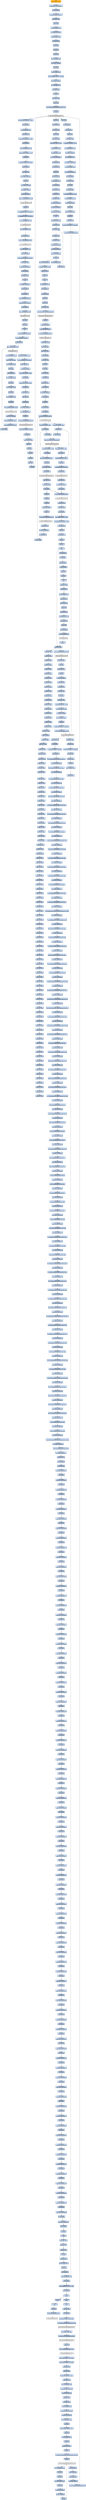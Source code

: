 digraph G {
node[shape=rectangle,style=filled,fillcolor=lightsteelblue,color=lightsteelblue]
bgcolor="transparent"
a0x01006294pushl_0x70UINT8[label="start\npushl $0x70<UINT8>",color="lightgrey",fillcolor="orange"];
a0x01006296pushl_0x1001d28UINT32[label="0x01006296\npushl $0x1001d28<UINT32>"];
a0x0100629bcall_0x01006498[label="0x0100629b\ncall 0x01006498"];
a0x01006498pushl_0x10064eaUINT32[label="0x01006498\npushl $0x10064ea<UINT32>"];
a0x0100649dmovl_fs_0_eax[label="0x0100649d\nmovl %fs:0, %eax"];
a0x010064a3pushl_eax[label="0x010064a3\npushl %eax"];
a0x010064a4movl_0x10esp__eax[label="0x010064a4\nmovl 0x10(%esp), %eax"];
a0x010064a8movl_ebp_0x10esp_[label="0x010064a8\nmovl %ebp, 0x10(%esp)"];
a0x010064acleal_0x10esp__ebp[label="0x010064ac\nleal 0x10(%esp), %ebp"];
a0x010064b0subl_eax_esp[label="0x010064b0\nsubl %eax, %esp"];
a0x010064b2pushl_ebx[label="0x010064b2\npushl %ebx"];
a0x010064b3pushl_esi[label="0x010064b3\npushl %esi"];
a0x010064b4pushl_edi[label="0x010064b4\npushl %edi"];
a0x010064b5movl__8ebp__eax[label="0x010064b5\nmovl -8(%ebp), %eax"];
a0x010064b8movl_esp__24ebp_[label="0x010064b8\nmovl %esp, -24(%ebp)"];
a0x010064bbpushl_eax[label="0x010064bb\npushl %eax"];
a0x010064bcmovl__4ebp__eax[label="0x010064bc\nmovl -4(%ebp), %eax"];
a0x010064bfmovl_0xffffffffUINT32__4ebp_[label="0x010064bf\nmovl $0xffffffff<UINT32>, -4(%ebp)"];
a0x010064c6movl_eax__8ebp_[label="0x010064c6\nmovl %eax, -8(%ebp)"];
a0x010064c9leal__16ebp__eax[label="0x010064c9\nleal -16(%ebp), %eax"];
a0x010064ccmovl_eax_fs_0[label="0x010064cc\nmovl %eax, %fs:0"];
a0x010064d2ret[label="0x010064d2\nret"];
a0x010062a0xorl_ebx_ebx[label="0x010062a0\nxorl %ebx, %ebx"];
a0x010062a2pushl_ebx[label="0x010062a2\npushl %ebx"];
a0x010062a3movl_GetModuleHandleA_kernel32_dll_edi[label="0x010062a3\nmovl GetModuleHandleA@kernel32.dll, %edi"];
a0x010062a9call_edi[label="0x010062a9\ncall %edi"];
GetModuleHandleA_kernel32_dll[label="GetModuleHandleA@kernel32.dll",color="lightgrey",fillcolor="lightgrey"];
a0x010062abcmpw_0x5a4dUINT16_eax_[label="0x010062ab\ncmpw $0x5a4d<UINT16>, (%eax)"];
a0x010062b0jne_0x010062d1[label="0x010062b0\njne 0x010062d1"];
a0x010062b2movl_0x3ceax__ecx[label="0x010062b2\nmovl 0x3c(%eax), %ecx"];
a0x010062b5addl_eax_ecx[label="0x010062b5\naddl %eax, %ecx"];
a0x010062b7cmpl_0x4550UINT32_ecx_[label="0x010062b7\ncmpl $0x4550<UINT32>, (%ecx)"];
a0x010062bdjne_0x010062d1[label="0x010062bd\njne 0x010062d1"];
a0x010062bfmovzwl_0x18ecx__eax[label="0x010062bf\nmovzwl 0x18(%ecx), %eax"];
a0x010062c3cmpl_0x10bUINT32_eax[label="0x010062c3\ncmpl $0x10b<UINT32>, %eax"];
a0x010062c8je_0x010062e9[label="0x010062c8\nje 0x010062e9"];
a0x010062e9cmpl_0xeUINT8_0x74ecx_[label="0x010062e9\ncmpl $0xe<UINT8>, 0x74(%ecx)"];
a0x010062edjbe_0x010062d1[label="0x010062ed\njbe 0x010062d1"];
a0x010062efxorl_eax_eax[label="0x010062ef\nxorl %eax, %eax"];
a0x010062f1cmpl_ebx_0xe8ecx_[label="0x010062f1\ncmpl %ebx, 0xe8(%ecx)"];
a0x010062f7setne_al[label="0x010062f7\nsetne %al"];
a0x010062famovl_eax__28ebp_[label="0x010062fa\nmovl %eax, -28(%ebp)"];
a0x010062fdmovl_ebx__4ebp_[label="0x010062fd\nmovl %ebx, -4(%ebp)"];
a0x01006300pushl_0x2UINT8[label="0x01006300\npushl $0x2<UINT8>"];
a0x01006302call___set_app_type_msvcrt_dll[label="0x01006302\ncall __set_app_type@msvcrt.dll"];
a__set_app_type_msvcrt_dll[label="__set_app_type@msvcrt.dll",color="lightgrey",fillcolor="lightgrey"];
a0x01006308popl_ecx[label="0x01006308\npopl %ecx"];
a0x01006309orl_0xffffffffUINT8_0x01009184[label="0x01006309\norl $0xffffffff<UINT8>, 0x01009184"];
a0x01006310orl_0xffffffffUINT8_0x01009188[label="0x01006310\norl $0xffffffff<UINT8>, 0x01009188"];
a0x01006317call___p__fmode_msvcrt_dll[label="0x01006317\ncall __p__fmode@msvcrt.dll"];
a__p__fmode_msvcrt_dll[label="__p__fmode@msvcrt.dll",color="lightgrey",fillcolor="lightgrey"];
a0x0100631dmovl_0x01009044_ecx[label="0x0100631d\nmovl 0x01009044, %ecx"];
a0x01006323movl_ecx_eax_[label="0x01006323\nmovl %ecx, (%eax)"];
a0x01006325call___p__commode_msvcrt_dll[label="0x01006325\ncall __p__commode@msvcrt.dll"];
a__p__commode_msvcrt_dll[label="__p__commode@msvcrt.dll",color="lightgrey",fillcolor="lightgrey"];
a0x0100632bmovl_0x01009040_ecx[label="0x0100632b\nmovl 0x01009040, %ecx"];
a0x01006331movl_ecx_eax_[label="0x01006331\nmovl %ecx, (%eax)"];
a0x01006333movl__adjust_fdiv_msvcrt_dll_eax[label="0x01006333\nmovl _adjust_fdiv@msvcrt.dll, %eax"];
a0x01006338movl_eax__eax[label="0x01006338\nmovl (%eax), %eax"];
a0x0100633amovl_eax_0x0100918c[label="0x0100633a\nmovl %eax, 0x0100918c"];
a0x0100633fcall_0x0100648e[label="0x0100633f\ncall 0x0100648e"];
a0x0100648exorl_eax_eax[label="0x0100648e\nxorl %eax, %eax"];
a0x01006490ret[label="0x01006490\nret"];
a0x01006344cmpl_ebx_0x0100901c[label="0x01006344\ncmpl %ebx, 0x0100901c"];
a0x0100634ajne_0x01006358[label="0x0100634a\njne 0x01006358"];
a0x01006358call_0x01006477[label="0x01006358\ncall 0x01006477"];
a0x01006477pushl_0x30000UINT32[label="0x01006477\npushl $0x30000<UINT32>"];
a0x0100647cpushl_0x10000UINT32[label="0x0100647c\npushl $0x10000<UINT32>"];
a0x01006481call_0x010064f6[label="0x01006481\ncall 0x010064f6"];
a0x010064f6jmp__controlfp_msvcrt_dll[label="0x010064f6\njmp _controlfp@msvcrt.dll"];
a_controlfp_msvcrt_dll[label="_controlfp@msvcrt.dll",color="lightgrey",fillcolor="lightgrey"];
a0x01006486popl_ecx[label="0x01006486\npopl %ecx"];
a0x01006487popl_ecx[label="0x01006487\npopl %ecx"];
a0x01006488ret[label="0x01006488\nret"];
a0x0100635dpushl_0x1009010UINT32[label="0x0100635d\npushl $0x1009010<UINT32>"];
a0x01006362pushl_0x100900cUINT32[label="0x01006362\npushl $0x100900c<UINT32>"];
a0x01006367call_0x0100646c[label="0x01006367\ncall 0x0100646c"];
a0x0100646cjmp__initterm_msvcrt_dll[label="0x0100646c\njmp _initterm@msvcrt.dll"];
a_initterm_msvcrt_dll[label="_initterm@msvcrt.dll",color="lightgrey",fillcolor="lightgrey"];
a0x0100636cmovl_0x0100903c_eax[label="0x0100636c\nmovl 0x0100903c, %eax"];
a0x01006371movl_eax__36ebp_[label="0x01006371\nmovl %eax, -36(%ebp)"];
a0x01006374leal__36ebp__eax[label="0x01006374\nleal -36(%ebp), %eax"];
a0x01006377pushl_eax[label="0x01006377\npushl %eax"];
a0x01006378pushl_0x01009038[label="0x01006378\npushl 0x01009038"];
a0x0100637eleal__44ebp__eax[label="0x0100637e\nleal -44(%ebp), %eax"];
a0x01006381pushl_eax[label="0x01006381\npushl %eax"];
a0x01006382leal__48ebp__eax[label="0x01006382\nleal -48(%ebp), %eax"];
a0x01006385pushl_eax[label="0x01006385\npushl %eax"];
a0x01006386leal__52ebp__eax[label="0x01006386\nleal -52(%ebp), %eax"];
a0x01006389pushl_eax[label="0x01006389\npushl %eax"];
a0x0100638acall___getmainargs_msvcrt_dll[label="0x0100638a\ncall __getmainargs@msvcrt.dll"];
a__getmainargs_msvcrt_dll[label="__getmainargs@msvcrt.dll",color="lightgrey",fillcolor="lightgrey"];
a0x01006390movl_eax__56ebp_[label="0x01006390\nmovl %eax, -56(%ebp)"];
a0x01006393pushl_0x1009008UINT32[label="0x01006393\npushl $0x1009008<UINT32>"];
a0x01006398pushl_0x1009000UINT32[label="0x01006398\npushl $0x1009000<UINT32>"];
a0x0100639dcall_0x0100646c[label="0x0100639d\ncall 0x0100646c"];
a0x010063a2addl_0x24UINT8_esp[label="0x010063a2\naddl $0x24<UINT8>, %esp"];
a0x010063a5movl__acmdln_msvcrt_dll_eax[label="0x010063a5\nmovl _acmdln@msvcrt.dll, %eax"];
a0x010063aamovl_eax__esi[label="0x010063aa\nmovl (%eax), %esi"];
a0x010063acmovl_esi__32ebp_[label="0x010063ac\nmovl %esi, -32(%ebp)"];
a0x010063afcmpb_0x22UINT8_esi_[label="0x010063af\ncmpb $0x22<UINT8>, (%esi)"];
a0x010063b2jne_0x010063ee[label="0x010063b2\njne 0x010063ee"];
a0x010063eecmpb_0x20UINT8_esi_[label="0x010063ee\ncmpb $0x20<UINT8>, (%esi)"];
a0x010063f1jbe_0x010063cb[label="0x010063f1\njbe 0x010063cb"];
a0x010063cbmovb_esi__al[label="0x010063cb\nmovb (%esi), %al"];
a0x010063cdcmpb_bl_al[label="0x010063cd\ncmpb %bl, %al"];
a0x010063cfje_0x010063d5[label="0x010063cf\nje 0x010063d5"];
a0x010063d5movl_ebx__84ebp_[label="0x010063d5\nmovl %ebx, -84(%ebp)"];
a0x010063d8leal__128ebp__eax[label="0x010063d8\nleal -128(%ebp), %eax"];
a0x010063dbpushl_eax[label="0x010063db\npushl %eax"];
a0x010063dccall_GetStartupInfoA_kernel32_dll[label="0x010063dc\ncall GetStartupInfoA@kernel32.dll"];
GetStartupInfoA_kernel32_dll[label="GetStartupInfoA@kernel32.dll",color="lightgrey",fillcolor="lightgrey"];
a0x010063e2testb_0x1UINT8__84ebp_[label="0x010063e2\ntestb $0x1<UINT8>, -84(%ebp)"];
a0x010063e6je_0x010063f9[label="0x010063e6\nje 0x010063f9"];
a0x010063f9pushl_0xaUINT8[label="0x010063f9\npushl $0xa<UINT8>"];
a0x010063fbpopl_eax[label="0x010063fb\npopl %eax"];
a0x010063fcpushl_eax[label="0x010063fc\npushl %eax"];
a0x010063fdpushl_esi[label="0x010063fd\npushl %esi"];
a0x010063fepushl_ebx[label="0x010063fe\npushl %ebx"];
a0x010063ffpushl_ebx[label="0x010063ff\npushl %ebx"];
a0x01006400call_edi[label="0x01006400\ncall %edi"];
a0x01006402pushl_eax[label="0x01006402\npushl %eax"];
a0x01006403call_0x010051e0[label="0x01006403\ncall 0x010051e0"];
a0x010051e0movl_edi_edi[label="0x010051e0\nmovl %edi, %edi"];
a0x010051e2pushl_ebp[label="0x010051e2\npushl %ebp"];
a0x010051e3movl_esp_ebp[label="0x010051e3\nmovl %esp, %ebp"];
a0x010051e5subl_0x424UINT32_esp[label="0x010051e5\nsubl $0x424<UINT32>, %esp"];
a0x010051ebmovl_0x01009018_eax[label="0x010051eb\nmovl 0x01009018, %eax"];
a0x010051f0movl_eax__4ebp_[label="0x010051f0\nmovl %eax, -4(%ebp)"];
a0x010051f3movl_0xcebp__eax[label="0x010051f3\nmovl 0xc(%ebp), %eax"];
a0x010051f6movl_eax__1060ebp_[label="0x010051f6\nmovl %eax, -1060(%ebp)"];
a0x010051fcmovl_0x10ebp__eax[label="0x010051fc\nmovl 0x10(%ebp), %eax"];
a0x010051ffmovl_eax__1052ebp_[label="0x010051ff\nmovl %eax, -1052(%ebp)"];
a0x01005205call_0x01006d6c[label="0x01005205\ncall 0x01006d6c"];
a0x01006d6cmovl_edi_edi[label="0x01006d6c\nmovl %edi, %edi"];
a0x01006d6epushl_ebp[label="0x01006d6e\npushl %ebp"];
a0x01006d6fmovl_esp_ebp[label="0x01006d6f\nmovl %esp, %ebp"];
a0x01006d71subl_0x1d4UINT32_esp[label="0x01006d71\nsubl $0x1d4<UINT32>, %esp"];
a0x01006d77movl_0x01009018_eax[label="0x01006d77\nmovl 0x01009018, %eax"];
a0x01006d7cmovl_eax__4ebp_[label="0x01006d7c\nmovl %eax, -4(%ebp)"];
a0x01006d7fpushl_esi[label="0x01006d7f\npushl %esi"];
a0x01006d80leal__152ebp__eax[label="0x01006d80\nleal -152(%ebp), %eax"];
a0x01006d86pushl_eax[label="0x01006d86\npushl %eax"];
a0x01006d87xorl_esi_esi[label="0x01006d87\nxorl %esi, %esi"];
a0x01006d89movl_0x94UINT32__152ebp_[label="0x01006d89\nmovl $0x94<UINT32>, -152(%ebp)"];
a0x01006d93call_GetVersionExA_kernel32_dll[label="0x01006d93\ncall GetVersionExA@kernel32.dll"];
GetVersionExA_kernel32_dll[label="GetVersionExA@kernel32.dll",color="lightgrey",fillcolor="lightgrey"];
a0x01006d99testl_eax_eax[label="0x01006d99\ntestl %eax, %eax"];
a0x01006d9bje_0x0100743e[label="0x01006d9b\nje 0x0100743e"];
a0x01006da1cmpl_0x2UINT8__136ebp_[label="0x01006da1\ncmpl $0x2<UINT8>, -136(%ebp)"];
a0x01006da8jne_0x010070c9[label="0x01006da8\njne 0x010070c9"];
a0x01006daemovl_CallWindowProcW_user32_dll_eax[label="0x01006dae\nmovl CallWindowProcW@user32.dll, %eax"];
a0x01006db3movl_eax_0x01009154[label="0x01006db3\nmovl %eax, 0x01009154"];
a0x01006db8movl_CharLowerW_user32_dll_eax[label="0x01006db8\nmovl CharLowerW@user32.dll, %eax"];
a0x01006dbdmovl_eax_0x010090e8[label="0x01006dbd\nmovl %eax, 0x010090e8"];
a0x01006dc2movl_CharPrevW_user32_dll_eax[label="0x01006dc2\nmovl CharPrevW@user32.dll, %eax"];
a0x01006dc7movl_eax_0x01009148[label="0x01006dc7\nmovl %eax, 0x01009148"];
a0x01006dccmovl_CharNextW_user32_dll_eax[label="0x01006dcc\nmovl CharNextW@user32.dll, %eax"];
a0x01006dd1movl_eax_0x0100916c[label="0x01006dd1\nmovl %eax, 0x0100916c"];
a0x01006dd6movl_CharUpperW_user32_dll_eax[label="0x01006dd6\nmovl CharUpperW@user32.dll, %eax"];
a0x01006ddbmovl_eax_0x0100912c[label="0x01006ddb\nmovl %eax, 0x0100912c"];
a0x01006de0movl_CreateDialogParamW_user32_dll_eax[label="0x01006de0\nmovl CreateDialogParamW@user32.dll, %eax"];
a0x01006de5movl_eax_0x010090c4[label="0x01006de5\nmovl %eax, 0x010090c4"];
a0x01006deamovl_CreateDirectoryW_kernel32_dll_eax[label="0x01006dea\nmovl CreateDirectoryW@kernel32.dll, %eax"];
a0x01006defmovl_eax_0x010090e4[label="0x01006def\nmovl %eax, 0x010090e4"];
a0x01006df4movl_CreateEventW_kernel32_dll_eax[label="0x01006df4\nmovl CreateEventW@kernel32.dll, %eax"];
a0x01006df9movl_eax_0x01009180[label="0x01006df9\nmovl %eax, 0x01009180"];
a0x01006dfemovl_CreateFileW_kernel32_dll_eax[label="0x01006dfe\nmovl CreateFileW@kernel32.dll, %eax"];
a0x01006e03movl_eax_0x01009178[label="0x01006e03\nmovl %eax, 0x01009178"];
a0x01006e08movl_CreateFileMappingW_kernel32_dll_eax[label="0x01006e08\nmovl CreateFileMappingW@kernel32.dll, %eax"];
a0x01006e0dmovl_eax_0x010090bc[label="0x01006e0d\nmovl %eax, 0x010090bc"];
a0x01006e12movl_CreateMutexW_kernel32_dll_eax[label="0x01006e12\nmovl CreateMutexW@kernel32.dll, %eax"];
a0x01006e17movl_eax_0x010090f4[label="0x01006e17\nmovl %eax, 0x010090f4"];
a0x01006e1cmovl_CreateProcessW_kernel32_dll_eax[label="0x01006e1c\nmovl CreateProcessW@kernel32.dll, %eax"];
a0x01006e21movl_eax_0x0100906c[label="0x01006e21\nmovl %eax, 0x0100906c"];
a0x01006e26movl_CreateWindowExW_user32_dll_eax[label="0x01006e26\nmovl CreateWindowExW@user32.dll, %eax"];
a0x01006e2bmovl_eax_0x01009054[label="0x01006e2b\nmovl %eax, 0x01009054"];
a0x01006e30movl_DefWindowProcW_user32_dll_eax[label="0x01006e30\nmovl DefWindowProcW@user32.dll, %eax"];
a0x01006e35movl_eax_0x0100915c[label="0x01006e35\nmovl %eax, 0x0100915c"];
a0x01006e3amovl_DeleteFileW_kernel32_dll_eax[label="0x01006e3a\nmovl DeleteFileW@kernel32.dll, %eax"];
a0x01006e3fmovl_eax_0x01009118[label="0x01006e3f\nmovl %eax, 0x01009118"];
a0x01006e44movl_DialogBoxParamW_user32_dll_eax[label="0x01006e44\nmovl DialogBoxParamW@user32.dll, %eax"];
a0x01006e49movl_eax_0x010090b8[label="0x01006e49\nmovl %eax, 0x010090b8"];
a0x01006e4emovl_DispatchMessageW_user32_dll_eax[label="0x01006e4e\nmovl DispatchMessageW@user32.dll, %eax"];
a0x01006e53movl_eax_0x010090cc[label="0x01006e53\nmovl %eax, 0x010090cc"];
a0x01006e58movl_ExpandEnvironmentStringsW_kernel32_dll_eax[label="0x01006e58\nmovl ExpandEnvironmentStringsW@kernel32.dll, %eax"];
a0x01006e5dmovl_eax_0x010090d0[label="0x01006e5d\nmovl %eax, 0x010090d0"];
a0x01006e62movl_FindResourceExW_kernel32_dll_eax[label="0x01006e62\nmovl FindResourceExW@kernel32.dll, %eax"];
a0x01006e67movl_eax_0x01009064[label="0x01006e67\nmovl %eax, 0x01009064"];
a0x01006e6cmovl_FindWindowExW_user32_dll_eax[label="0x01006e6c\nmovl FindWindowExW@user32.dll, %eax"];
a0x01006e71movl_eax_0x010090a0[label="0x01006e71\nmovl %eax, 0x010090a0"];
a0x01006e76movl_GetClassLongW_user32_dll_eax[label="0x01006e76\nmovl GetClassLongW@user32.dll, %eax"];
a0x01006e7bmovl_eax_0x0100910c[label="0x01006e7b\nmovl %eax, 0x0100910c"];
a0x01006e80movl_GetDateFormatW_kernel32_dll_eax[label="0x01006e80\nmovl GetDateFormatW@kernel32.dll, %eax"];
a0x01006e85movl_eax_0x0100909c[label="0x01006e85\nmovl %eax, 0x0100909c"];
a0x01006e8amovl_GetDlgItemTextW_user32_dll_eax[label="0x01006e8a\nmovl GetDlgItemTextW@user32.dll, %eax"];
a0x01006e8fmovl_eax_0x0100907c[label="0x01006e8f\nmovl %eax, 0x0100907c"];
a0x01006e94movl_GetFileAttributesW_kernel32_dll_eax[label="0x01006e94\nmovl GetFileAttributesW@kernel32.dll, %eax"];
a0x01006e99movl_eax_0x01009168[label="0x01006e99\nmovl %eax, 0x01009168"];
a0x01006e9emovl_GetMessageW_user32_dll_eax[label="0x01006e9e\nmovl GetMessageW@user32.dll, %eax"];
a0x01006ea3movl_eax_0x01009080[label="0x01006ea3\nmovl %eax, 0x01009080"];
a0x01006ea8movl_GetModuleFileNameW_kernel32_dll_eax[label="0x01006ea8\nmovl GetModuleFileNameW@kernel32.dll, %eax"];
a0x01006eadmovl_eax_0x01009130[label="0x01006ead\nmovl %eax, 0x01009130"];
a0x01006eb2movl_GetModuleHandleW_kernel32_dll_eax[label="0x01006eb2\nmovl GetModuleHandleW@kernel32.dll, %eax"];
a0x01006eb7movl_eax_0x01009174[label="0x01006eb7\nmovl %eax, 0x01009174"];
a0x01006ebcmovl_GetPrivateProfileIntW_kernel32_dll_eax[label="0x01006ebc\nmovl GetPrivateProfileIntW@kernel32.dll, %eax"];
a0x01006ec1movl_eax_0x01009060[label="0x01006ec1\nmovl %eax, 0x01009060"];
a0x01006ec6movl_GetPrivateProfileStringW_kernel32_dll_eax[label="0x01006ec6\nmovl GetPrivateProfileStringW@kernel32.dll, %eax"];
a0x01006ecbmovl_eax_0x0100913c[label="0x01006ecb\nmovl %eax, 0x0100913c"];
a0x01006ed0movl_GetStringTypeExW_kernel32_dll_eax[label="0x01006ed0\nmovl GetStringTypeExW@kernel32.dll, %eax"];
a0x01006ed5movl_eax_0x010090d8[label="0x01006ed5\nmovl %eax, 0x010090d8"];
a0x01006edamovl_GetSystemDirectoryW_kernel32_dll_eax[label="0x01006eda\nmovl GetSystemDirectoryW@kernel32.dll, %eax"];
a0x01006edfmovl_eax_0x010090ec[label="0x01006edf\nmovl %eax, 0x010090ec"];
a0x01006ee4movl_GetTempFileNameW_kernel32_dll_eax[label="0x01006ee4\nmovl GetTempFileNameW@kernel32.dll, %eax"];
a0x01006ee9movl_eax_0x01009108[label="0x01006ee9\nmovl %eax, 0x01009108"];
a0x01006eeemovl_GetTempPathW_kernel32_dll_eax[label="0x01006eee\nmovl GetTempPathW@kernel32.dll, %eax"];
a0x01006ef3movl_eax_0x01009138[label="0x01006ef3\nmovl %eax, 0x01009138"];
a0x01006ef8movl_GetTimeFormatW_kernel32_dll_eax[label="0x01006ef8\nmovl GetTimeFormatW@kernel32.dll, %eax"];
a0x01006efdmovl_eax_0x010090c0[label="0x01006efd\nmovl %eax, 0x010090c0"];
a0x01006f02movl_GetUserNameW_advapi32_dll_eax[label="0x01006f02\nmovl GetUserNameW@advapi32.dll, %eax"];
a0x01006f07movl_eax_0x01009158[label="0x01006f07\nmovl %eax, 0x01009158"];
a0x01006f0cmovl_GetVersionExW_kernel32_dll_eax[label="0x01006f0c\nmovl GetVersionExW@kernel32.dll, %eax"];
a0x01006f11movl_eax_0x01009094[label="0x01006f11\nmovl %eax, 0x01009094"];
a0x01006f16movl_GetWindowLongW_user32_dll_eax[label="0x01006f16\nmovl GetWindowLongW@user32.dll, %eax"];
a0x01006f1bmovl_eax_0x01009128[label="0x01006f1b\nmovl %eax, 0x01009128"];
a0x01006f20movl_GetWindowTextW_user32_dll_eax[label="0x01006f20\nmovl GetWindowTextW@user32.dll, %eax"];
a0x01006f25movl_eax_0x01009078[label="0x01006f25\nmovl %eax, 0x01009078"];
a0x01006f2amovl_GetWindowTextLengthW_user32_dll_eax[label="0x01006f2a\nmovl GetWindowTextLengthW@user32.dll, %eax"];
a0x01006f2fmovl_eax_0x01009050[label="0x01006f2f\nmovl %eax, 0x01009050"];
a0x01006f34movl_InsertMenuW_user32_dll_eax[label="0x01006f34\nmovl InsertMenuW@user32.dll, %eax"];
a0x01006f39movl_eax_0x01009090[label="0x01006f39\nmovl %eax, 0x01009090"];
a0x01006f3emovl_IsDialogMessageW_user32_dll_eax[label="0x01006f3e\nmovl IsDialogMessageW@user32.dll, %eax"];
a0x01006f43movl_eax_0x01009070[label="0x01006f43\nmovl %eax, 0x01009070"];
a0x01006f48movl_LoadCursorW_user32_dll_eax[label="0x01006f48\nmovl LoadCursorW@user32.dll, %eax"];
a0x01006f4dmovl_eax_0x0100911c[label="0x01006f4d\nmovl %eax, 0x0100911c"];
a0x01006f52movl_LoadIconW_user32_dll_eax[label="0x01006f52\nmovl LoadIconW@user32.dll, %eax"];
a0x01006f57movl_eax_0x01009164[label="0x01006f57\nmovl %eax, 0x01009164"];
a0x01006f5cmovl_LoadImageW_user32_dll_eax[label="0x01006f5c\nmovl LoadImageW@user32.dll, %eax"];
a0x01006f61movl_eax_0x010090f0[label="0x01006f61\nmovl %eax, 0x010090f0"];
a0x01006f66movl_LoadLibraryExW_kernel32_dll_eax[label="0x01006f66\nmovl LoadLibraryExW@kernel32.dll, %eax"];
a0x01006f6bmovl_eax_0x0100905c[label="0x01006f6b\nmovl %eax, 0x0100905c"];
a0x01006f70movl_LoadMenuW_user32_dll_eax[label="0x01006f70\nmovl LoadMenuW@user32.dll, %eax"];
a0x01006f75movl_eax_0x0100904c[label="0x01006f75\nmovl %eax, 0x0100904c"];
a0x01006f7amovl_LoadStringW_user32_dll_eax[label="0x01006f7a\nmovl LoadStringW@user32.dll, %eax"];
a0x01006f7fmovl_eax_0x010090dc[label="0x01006f7f\nmovl %eax, 0x010090dc"];
a0x01006f84movl_lstrcatW_kernel32_dll_eax[label="0x01006f84\nmovl lstrcatW@kernel32.dll, %eax"];
a0x01006f89movl_eax_0x0100908c[label="0x01006f89\nmovl %eax, 0x0100908c"];
a0x01006f8emovl_lstrcmpW_kernel32_dll_eax[label="0x01006f8e\nmovl lstrcmpW@kernel32.dll, %eax"];
a0x01006f93movl_eax_0x010090fc[label="0x01006f93\nmovl %eax, 0x010090fc"];
a0x01006f98movl_lstrcmpiW_kernel32_dll_eax[label="0x01006f98\nmovl lstrcmpiW@kernel32.dll, %eax"];
a0x01006f9dmovl_eax_0x010090f8[label="0x01006f9d\nmovl %eax, 0x010090f8"];
a0x01006fa2movl_lstrcpyW_kernel32_dll_eax[label="0x01006fa2\nmovl lstrcpyW@kernel32.dll, %eax"];
a0x01006fa7movl_eax_0x010090a4[label="0x01006fa7\nmovl %eax, 0x010090a4"];
a0x01006facmovl_lstrcpynW_kernel32_dll_eax[label="0x01006fac\nmovl lstrcpynW@kernel32.dll, %eax"];
a0x01006fb1movl_eax_0x01009100[label="0x01006fb1\nmovl %eax, 0x01009100"];
a0x01006fb6movl_lstrlenW_kernel32_dll_eax[label="0x01006fb6\nmovl lstrlenW@kernel32.dll, %eax"];
a0x01006fbbmovl_eax_0x01009088[label="0x01006fbb\nmovl %eax, 0x01009088"];
a0x01006fc0movl_OpenEventW_kernel32_dll_eax[label="0x01006fc0\nmovl OpenEventW@kernel32.dll, %eax"];
a0x01006fc5movl_eax_0x0100917c[label="0x01006fc5\nmovl %eax, 0x0100917c"];
a0x01006fcamovl_OpenFileMappingW_kernel32_dll_eax[label="0x01006fca\nmovl OpenFileMappingW@kernel32.dll, %eax"];
a0x01006fcfmovl_eax_0x01009170[label="0x01006fcf\nmovl %eax, 0x01009170"];
a0x01006fd4movl_PeekMessageW_user32_dll_eax[label="0x01006fd4\nmovl PeekMessageW@user32.dll, %eax"];
a0x01006fd9movl_eax_0x010090b0[label="0x01006fd9\nmovl %eax, 0x010090b0"];
a0x01006fdemovl_PostMessageW_user32_dll_eax[label="0x01006fde\nmovl PostMessageW@user32.dll, %eax"];
a0x01006fe3movl_eax_0x01009120[label="0x01006fe3\nmovl %eax, 0x01009120"];
a0x01006fe8movl_PostThreadMessageW_user32_dll_eax[label="0x01006fe8\nmovl PostThreadMessageW@user32.dll, %eax"];
a0x01006fedmovl_eax_0x01009084[label="0x01006fed\nmovl %eax, 0x01009084"];
a0x01006ff2movl_RegCreateKeyExW_advapi32_dll_eax[label="0x01006ff2\nmovl RegCreateKeyExW@advapi32.dll, %eax"];
a0x01006ff7movl_eax_0x01009124[label="0x01006ff7\nmovl %eax, 0x01009124"];
a0x01006ffcmovl_RegDeleteKeyW_advapi32_dll_eax[label="0x01006ffc\nmovl RegDeleteKeyW@advapi32.dll, %eax"];
a0x01007001movl_eax_0x01009074[label="0x01007001\nmovl %eax, 0x01009074"];
a0x01007006movl_RegDeleteValueW_advapi32_dll_eax[label="0x01007006\nmovl RegDeleteValueW@advapi32.dll, %eax"];
a0x0100700bmovl_eax_0x01009048[label="0x0100700b\nmovl %eax, 0x01009048"];
a0x01007010movl_RegEnumKeyExW_advapi32_dll_eax[label="0x01007010\nmovl RegEnumKeyExW@advapi32.dll, %eax"];
a0x01007015movl_eax_0x0100914c[label="0x01007015\nmovl %eax, 0x0100914c"];
a0x0100701amovl_RegisterClassExW_user32_dll_eax[label="0x0100701a\nmovl RegisterClassExW@user32.dll, %eax"];
a0x0100701fmovl_eax_0x01009144[label="0x0100701f\nmovl %eax, 0x01009144"];
a0x01007024movl_RegisterWindowMessageW_user32_dll_eax[label="0x01007024\nmovl RegisterWindowMessageW@user32.dll, %eax"];
a0x01007029movl_eax_0x010090b4[label="0x01007029\nmovl %eax, 0x010090b4"];
a0x0100702emovl_RegOpenKeyExW_advapi32_dll_eax[label="0x0100702e\nmovl RegOpenKeyExW@advapi32.dll, %eax"];
a0x01007033movl_eax_0x010090c8[label="0x01007033\nmovl %eax, 0x010090c8"];
a0x01007038movl_RegQueryValueExW_advapi32_dll_eax[label="0x01007038\nmovl RegQueryValueExW@advapi32.dll, %eax"];
a0x0100703dmovl_eax_0x010090e0[label="0x0100703d\nmovl %eax, 0x010090e0"];
a0x01007042movl_RegSetValueExW_advapi32_dll_eax[label="0x01007042\nmovl RegSetValueExW@advapi32.dll, %eax"];
a0x01007047movl_eax_0x01009098[label="0x01007047\nmovl %eax, 0x01009098"];
a0x0100704cmovl_SearchPathW_kernel32_dll_eax[label="0x0100704c\nmovl SearchPathW@kernel32.dll, %eax"];
a0x01007051movl_eax_0x01009134[label="0x01007051\nmovl %eax, 0x01009134"];
a0x01007056movl_SendDlgItemMessageW_user32_dll_eax[label="0x01007056\nmovl SendDlgItemMessageW@user32.dll, %eax"];
a0x0100705bmovl_eax_0x010090a8[label="0x0100705b\nmovl %eax, 0x010090a8"];
a0x01007060movl_SendMessageW_user32_dll_eax[label="0x01007060\nmovl SendMessageW@user32.dll, %eax"];
a0x01007065movl_eax_0x010090ac[label="0x01007065\nmovl %eax, 0x010090ac"];
a0x0100706amovl_SetCurrentDirectoryW_kernel32_dll_eax[label="0x0100706a\nmovl SetCurrentDirectoryW@kernel32.dll, %eax"];
a0x0100706fmovl_eax_0x01009160[label="0x0100706f\nmovl %eax, 0x01009160"];
a0x01007074movl_SetDlgItemTextW_user32_dll_eax[label="0x01007074\nmovl SetDlgItemTextW@user32.dll, %eax"];
a0x01007079movl_eax_0x01009058[label="0x01007079\nmovl %eax, 0x01009058"];
a0x0100707emovl_SetWindowLongW_user32_dll_eax[label="0x0100707e\nmovl SetWindowLongW@user32.dll, %eax"];
a0x01007083movl_eax_0x01009140[label="0x01007083\nmovl %eax, 0x01009140"];
a0x01007088movl_SetWindowTextW_user32_dll_eax[label="0x01007088\nmovl SetWindowTextW@user32.dll, %eax"];
a0x0100708dmovl_eax_0x01009150[label="0x0100708d\nmovl %eax, 0x01009150"];
a0x01007092movl_UnregisterClassW_user32_dll_eax[label="0x01007092\nmovl UnregisterClassW@user32.dll, %eax"];
a0x01007097movl_eax_0x01009114[label="0x01007097\nmovl %eax, 0x01009114"];
a0x0100709cmovl_WinHelpW_user32_dll_eax[label="0x0100709c\nmovl WinHelpW@user32.dll, %eax"];
a0x010070a1movl_eax_0x01009068[label="0x010070a1\nmovl %eax, 0x01009068"];
a0x010070a6movl_wsprintfW_user32_dll_eax[label="0x010070a6\nmovl wsprintfW@user32.dll, %eax"];
a0x010070abmovl_eax_0x01009104[label="0x010070ab\nmovl %eax, 0x01009104"];
a0x010070b0movl_WritePrivateProfileStringW_kernel32_dll_eax[label="0x010070b0\nmovl WritePrivateProfileStringW@kernel32.dll, %eax"];
a0x010070b5movl_eax_0x010090d4[label="0x010070b5\nmovl %eax, 0x010090d4"];
a0x010070bamovl_wvsprintfW_user32_dll_eax[label="0x010070ba\nmovl wvsprintfW@user32.dll, %eax"];
a0x010070bfmovl_eax_0x01009110[label="0x010070bf\nmovl %eax, 0x01009110"];
a0x010070c4jmp_0x01007429[label="0x010070c4\njmp 0x01007429"];
a0x01007429call_0x010069ef[label="0x01007429\ncall 0x010069ef"];
a0x010069efxorl_eax_eax[label="0x010069ef\nxorl %eax, %eax"];
a0x010069f1cmpl_eax_0x01009154[label="0x010069f1\ncmpl %eax, 0x01009154"];
a0x010069f7je_0x01006d66[label="0x010069f7\nje 0x01006d66"];
a0x010069fdcmpl_eax_0x010090e8[label="0x010069fd\ncmpl %eax, 0x010090e8"];
a0x01006a03je_0x01006d66[label="0x01006a03\nje 0x01006d66"];
a0x01006a09cmpl_eax_0x01009148[label="0x01006a09\ncmpl %eax, 0x01009148"];
a0x01006a0fje_0x01006d66[label="0x01006a0f\nje 0x01006d66"];
a0x01006a15cmpl_eax_0x0100916c[label="0x01006a15\ncmpl %eax, 0x0100916c"];
a0x01006a1bje_0x01006d66[label="0x01006a1b\nje 0x01006d66"];
a0x01006a21cmpl_eax_0x0100912c[label="0x01006a21\ncmpl %eax, 0x0100912c"];
a0x01006a27je_0x01006d66[label="0x01006a27\nje 0x01006d66"];
a0x01006a2dcmpl_eax_0x010090c4[label="0x01006a2d\ncmpl %eax, 0x010090c4"];
a0x01006a33je_0x01006d66[label="0x01006a33\nje 0x01006d66"];
a0x01006a39cmpl_eax_0x010090e4[label="0x01006a39\ncmpl %eax, 0x010090e4"];
a0x01006a3fje_0x01006d66[label="0x01006a3f\nje 0x01006d66"];
a0x01006a45cmpl_eax_0x01009180[label="0x01006a45\ncmpl %eax, 0x01009180"];
a0x01006a4bje_0x01006d66[label="0x01006a4b\nje 0x01006d66"];
a0x01006a51cmpl_eax_0x01009178[label="0x01006a51\ncmpl %eax, 0x01009178"];
a0x01006a57je_0x01006d66[label="0x01006a57\nje 0x01006d66"];
a0x01006a5dcmpl_eax_0x010090bc[label="0x01006a5d\ncmpl %eax, 0x010090bc"];
a0x01006a63je_0x01006d66[label="0x01006a63\nje 0x01006d66"];
a0x01006a69cmpl_eax_0x010090f4[label="0x01006a69\ncmpl %eax, 0x010090f4"];
a0x01006a6fje_0x01006d66[label="0x01006a6f\nje 0x01006d66"];
a0x01006a75cmpl_eax_0x0100906c[label="0x01006a75\ncmpl %eax, 0x0100906c"];
a0x01006a7bje_0x01006d66[label="0x01006a7b\nje 0x01006d66"];
a0x01006a81cmpl_eax_0x01009054[label="0x01006a81\ncmpl %eax, 0x01009054"];
a0x01006a87je_0x01006d66[label="0x01006a87\nje 0x01006d66"];
a0x01006a8dcmpl_eax_0x0100915c[label="0x01006a8d\ncmpl %eax, 0x0100915c"];
a0x01006a93je_0x01006d66[label="0x01006a93\nje 0x01006d66"];
a0x01006a99cmpl_eax_0x01009118[label="0x01006a99\ncmpl %eax, 0x01009118"];
a0x01006a9fje_0x01006d66[label="0x01006a9f\nje 0x01006d66"];
a0x01006aa5cmpl_eax_0x010090b8[label="0x01006aa5\ncmpl %eax, 0x010090b8"];
a0x01006aabje_0x01006d66[label="0x01006aab\nje 0x01006d66"];
a0x01006ab1cmpl_eax_0x010090cc[label="0x01006ab1\ncmpl %eax, 0x010090cc"];
a0x01006ab7je_0x01006d66[label="0x01006ab7\nje 0x01006d66"];
a0x01006abdcmpl_eax_0x010090d0[label="0x01006abd\ncmpl %eax, 0x010090d0"];
a0x01006ac3je_0x01006d66[label="0x01006ac3\nje 0x01006d66"];
a0x01006ac9cmpl_eax_0x01009064[label="0x01006ac9\ncmpl %eax, 0x01009064"];
a0x01006acfje_0x01006d66[label="0x01006acf\nje 0x01006d66"];
a0x01006ad5cmpl_eax_0x010090a0[label="0x01006ad5\ncmpl %eax, 0x010090a0"];
a0x01006adbje_0x01006d66[label="0x01006adb\nje 0x01006d66"];
a0x01006ae1cmpl_eax_0x0100910c[label="0x01006ae1\ncmpl %eax, 0x0100910c"];
a0x01006ae7je_0x01006d66[label="0x01006ae7\nje 0x01006d66"];
a0x01006aedcmpl_eax_0x0100909c[label="0x01006aed\ncmpl %eax, 0x0100909c"];
a0x01006af3je_0x01006d66[label="0x01006af3\nje 0x01006d66"];
a0x01006af9cmpl_eax_0x0100907c[label="0x01006af9\ncmpl %eax, 0x0100907c"];
a0x01006affje_0x01006d66[label="0x01006aff\nje 0x01006d66"];
a0x01006b05cmpl_eax_0x01009168[label="0x01006b05\ncmpl %eax, 0x01009168"];
a0x01006b0bje_0x01006d66[label="0x01006b0b\nje 0x01006d66"];
a0x01006b11cmpl_eax_0x01009080[label="0x01006b11\ncmpl %eax, 0x01009080"];
a0x01006b17je_0x01006d66[label="0x01006b17\nje 0x01006d66"];
a0x01006b1dcmpl_eax_0x01009130[label="0x01006b1d\ncmpl %eax, 0x01009130"];
a0x01006b23je_0x01006d66[label="0x01006b23\nje 0x01006d66"];
a0x01006b29cmpl_eax_0x01009174[label="0x01006b29\ncmpl %eax, 0x01009174"];
a0x01006b2fje_0x01006d66[label="0x01006b2f\nje 0x01006d66"];
a0x01006b35cmpl_eax_0x01009060[label="0x01006b35\ncmpl %eax, 0x01009060"];
a0x01006b3bje_0x01006d66[label="0x01006b3b\nje 0x01006d66"];
a0x01006b41cmpl_eax_0x0100913c[label="0x01006b41\ncmpl %eax, 0x0100913c"];
a0x01006b47je_0x01006d66[label="0x01006b47\nje 0x01006d66"];
a0x01006b4dcmpl_eax_0x010090d8[label="0x01006b4d\ncmpl %eax, 0x010090d8"];
a0x01006b53je_0x01006d66[label="0x01006b53\nje 0x01006d66"];
a0x01006b59cmpl_eax_0x010090ec[label="0x01006b59\ncmpl %eax, 0x010090ec"];
a0x01006b5fje_0x01006d66[label="0x01006b5f\nje 0x01006d66"];
a0x01006b65cmpl_eax_0x01009108[label="0x01006b65\ncmpl %eax, 0x01009108"];
a0x01006b6bje_0x01006d66[label="0x01006b6b\nje 0x01006d66"];
a0x01006b71cmpl_eax_0x01009138[label="0x01006b71\ncmpl %eax, 0x01009138"];
a0x01006b77je_0x01006d66[label="0x01006b77\nje 0x01006d66"];
a0x01006b7dcmpl_eax_0x010090c0[label="0x01006b7d\ncmpl %eax, 0x010090c0"];
a0x01006b83je_0x01006d66[label="0x01006b83\nje 0x01006d66"];
a0x01006b89cmpl_eax_0x01009158[label="0x01006b89\ncmpl %eax, 0x01009158"];
a0x01006b8fje_0x01006d66[label="0x01006b8f\nje 0x01006d66"];
a0x01006b95cmpl_eax_0x01009094[label="0x01006b95\ncmpl %eax, 0x01009094"];
a0x01006b9bje_0x01006d66[label="0x01006b9b\nje 0x01006d66"];
a0x01006ba1cmpl_eax_0x01009128[label="0x01006ba1\ncmpl %eax, 0x01009128"];
a0x01006ba7je_0x01006d66[label="0x01006ba7\nje 0x01006d66"];
a0x01006badcmpl_eax_0x01009078[label="0x01006bad\ncmpl %eax, 0x01009078"];
a0x01006bb3je_0x01006d66[label="0x01006bb3\nje 0x01006d66"];
a0x01006bb9cmpl_eax_0x01009050[label="0x01006bb9\ncmpl %eax, 0x01009050"];
a0x01006bbfje_0x01006d66[label="0x01006bbf\nje 0x01006d66"];
a0x01006bc5cmpl_eax_0x01009090[label="0x01006bc5\ncmpl %eax, 0x01009090"];
a0x01006bcbje_0x01006d66[label="0x01006bcb\nje 0x01006d66"];
a0x01006bd1cmpl_eax_0x01009070[label="0x01006bd1\ncmpl %eax, 0x01009070"];
a0x01006bd7je_0x01006d66[label="0x01006bd7\nje 0x01006d66"];
a0x01006bddcmpl_eax_0x0100911c[label="0x01006bdd\ncmpl %eax, 0x0100911c"];
a0x01006be3je_0x01006d66[label="0x01006be3\nje 0x01006d66"];
a0x01006be9cmpl_eax_0x01009164[label="0x01006be9\ncmpl %eax, 0x01009164"];
a0x01006befje_0x01006d66[label="0x01006bef\nje 0x01006d66"];
a0x01006bf5cmpl_eax_0x010090f0[label="0x01006bf5\ncmpl %eax, 0x010090f0"];
a0x01006bfbje_0x01006d66[label="0x01006bfb\nje 0x01006d66"];
a0x01006c01cmpl_eax_0x0100905c[label="0x01006c01\ncmpl %eax, 0x0100905c"];
a0x01006c07je_0x01006d66[label="0x01006c07\nje 0x01006d66"];
a0x01006c0dcmpl_eax_0x0100904c[label="0x01006c0d\ncmpl %eax, 0x0100904c"];
a0x01006c13je_0x01006d66[label="0x01006c13\nje 0x01006d66"];
a0x01006c19cmpl_eax_0x010090dc[label="0x01006c19\ncmpl %eax, 0x010090dc"];
a0x01006c1fje_0x01006d66[label="0x01006c1f\nje 0x01006d66"];
a0x01006c25cmpl_eax_0x0100908c[label="0x01006c25\ncmpl %eax, 0x0100908c"];
a0x01006c2bje_0x01006d66[label="0x01006c2b\nje 0x01006d66"];
a0x01006c31cmpl_eax_0x010090fc[label="0x01006c31\ncmpl %eax, 0x010090fc"];
a0x01006c37je_0x01006d66[label="0x01006c37\nje 0x01006d66"];
a0x01006c3dcmpl_eax_0x010090f8[label="0x01006c3d\ncmpl %eax, 0x010090f8"];
a0x01006c43je_0x01006d66[label="0x01006c43\nje 0x01006d66"];
a0x01006c49cmpl_eax_0x010090a4[label="0x01006c49\ncmpl %eax, 0x010090a4"];
a0x01006c4fje_0x01006d66[label="0x01006c4f\nje 0x01006d66"];
a0x01006c55cmpl_eax_0x01009100[label="0x01006c55\ncmpl %eax, 0x01009100"];
a0x01006c5bje_0x01006d66[label="0x01006c5b\nje 0x01006d66"];
a0x01006c61cmpl_eax_0x01009088[label="0x01006c61\ncmpl %eax, 0x01009088"];
a0x01006c67je_0x01006d66[label="0x01006c67\nje 0x01006d66"];
a0x01006c6dcmpl_eax_0x0100917c[label="0x01006c6d\ncmpl %eax, 0x0100917c"];
a0x01006c73je_0x01006d66[label="0x01006c73\nje 0x01006d66"];
a0x01006c79cmpl_eax_0x01009170[label="0x01006c79\ncmpl %eax, 0x01009170"];
a0x01006c7fje_0x01006d66[label="0x01006c7f\nje 0x01006d66"];
a0x01006c85cmpl_eax_0x010090b0[label="0x01006c85\ncmpl %eax, 0x010090b0"];
a0x01006c8bje_0x01006d66[label="0x01006c8b\nje 0x01006d66"];
a0x01006c91cmpl_eax_0x01009120[label="0x01006c91\ncmpl %eax, 0x01009120"];
a0x01006c97je_0x01006d66[label="0x01006c97\nje 0x01006d66"];
a0x01006c9dcmpl_eax_0x01009084[label="0x01006c9d\ncmpl %eax, 0x01009084"];
a0x01006ca3je_0x01006d66[label="0x01006ca3\nje 0x01006d66"];
a0x01006ca9cmpl_eax_0x01009124[label="0x01006ca9\ncmpl %eax, 0x01009124"];
a0x01006cafje_0x01006d66[label="0x01006caf\nje 0x01006d66"];
a0x01006cb5cmpl_eax_0x01009074[label="0x01006cb5\ncmpl %eax, 0x01009074"];
a0x01006cbbje_0x01006d66[label="0x01006cbb\nje 0x01006d66"];
a0x01006cc1cmpl_eax_0x01009048[label="0x01006cc1\ncmpl %eax, 0x01009048"];
a0x01006cc7je_0x01006d66[label="0x01006cc7\nje 0x01006d66"];
a0x01006ccdcmpl_eax_0x0100914c[label="0x01006ccd\ncmpl %eax, 0x0100914c"];
a0x01006cd3je_0x01006d66[label="0x01006cd3\nje 0x01006d66"];
a0x01006cd9cmpl_eax_0x01009144[label="0x01006cd9\ncmpl %eax, 0x01009144"];
a0x01006cdfje_0x01006d66[label="0x01006cdf\nje 0x01006d66"];
a0x01006ce5cmpl_eax_0x010090b4[label="0x01006ce5\ncmpl %eax, 0x010090b4"];
a0x01006cebje_0x01006d66[label="0x01006ceb\nje 0x01006d66"];
a0x01006cedcmpl_eax_0x010090c8[label="0x01006ced\ncmpl %eax, 0x010090c8"];
a0x01006cf3je_0x01006d66[label="0x01006cf3\nje 0x01006d66"];
a0x01006cf5cmpl_eax_0x010090e0[label="0x01006cf5\ncmpl %eax, 0x010090e0"];
a0x01006cfbje_0x01006d66[label="0x01006cfb\nje 0x01006d66"];
a0x01006cfdcmpl_eax_0x01009098[label="0x01006cfd\ncmpl %eax, 0x01009098"];
a0x01006d03je_0x01006d66[label="0x01006d03\nje 0x01006d66"];
a0x01006d05cmpl_eax_0x01009134[label="0x01006d05\ncmpl %eax, 0x01009134"];
a0x01006d0bje_0x01006d66[label="0x01006d0b\nje 0x01006d66"];
a0x01006d0dcmpl_eax_0x010090a8[label="0x01006d0d\ncmpl %eax, 0x010090a8"];
a0x01006d13je_0x01006d66[label="0x01006d13\nje 0x01006d66"];
a0x01006d15cmpl_eax_0x010090ac[label="0x01006d15\ncmpl %eax, 0x010090ac"];
a0x01006d1bje_0x01006d66[label="0x01006d1b\nje 0x01006d66"];
a0x01006d1dcmpl_eax_0x01009160[label="0x01006d1d\ncmpl %eax, 0x01009160"];
a0x01006d23je_0x01006d66[label="0x01006d23\nje 0x01006d66"];
a0x01006d25cmpl_eax_0x01009058[label="0x01006d25\ncmpl %eax, 0x01009058"];
a0x01006d2bje_0x01006d66[label="0x01006d2b\nje 0x01006d66"];
a0x01006d2dcmpl_eax_0x01009140[label="0x01006d2d\ncmpl %eax, 0x01009140"];
a0x01006d33je_0x01006d66[label="0x01006d33\nje 0x01006d66"];
a0x01006d35cmpl_eax_0x01009150[label="0x01006d35\ncmpl %eax, 0x01009150"];
a0x01006d3bje_0x01006d66[label="0x01006d3b\nje 0x01006d66"];
a0x01006d3dcmpl_eax_0x01009114[label="0x01006d3d\ncmpl %eax, 0x01009114"];
a0x01006d43je_0x01006d66[label="0x01006d43\nje 0x01006d66"];
a0x01006d45cmpl_eax_0x01009068[label="0x01006d45\ncmpl %eax, 0x01009068"];
a0x01006d4bje_0x01006d66[label="0x01006d4b\nje 0x01006d66"];
a0x01006d4dcmpl_eax_0x01009104[label="0x01006d4d\ncmpl %eax, 0x01009104"];
a0x01006d53je_0x01006d66[label="0x01006d53\nje 0x01006d66"];
a0x01006d55cmpl_eax_0x010090d4[label="0x01006d55\ncmpl %eax, 0x010090d4"];
a0x01006d5bje_0x01006d66[label="0x01006d5b\nje 0x01006d66"];
a0x01006d5dcmpl_eax_0x01009110[label="0x01006d5d\ncmpl %eax, 0x01009110"];
a0x01006d63je_0x01006d66[label="0x01006d63\nje 0x01006d66"];
a0x01006d65incl_eax[label="0x01006d65\nincl %eax"];
a0x01006d66ret[label="0x01006d66\nret"];
a0x0100742etestl_eax_eax[label="0x0100742e\ntestl %eax, %eax"];
a0x01007430je_0x01007437[label="0x01007430\nje 0x01007437"];
a0x01007432xorl_eax_eax[label="0x01007432\nxorl %eax, %eax"];
a0x01007434incl_eax[label="0x01007434\nincl %eax"];
a0x01007435jmp_0x01007440[label="0x01007435\njmp 0x01007440"];
a0x01007440movl__4ebp__ecx[label="0x01007440\nmovl -4(%ebp), %ecx"];
a0x01007443popl_esi[label="0x01007443\npopl %esi"];
a0x01007444call_0x0100617c[label="0x01007444\ncall 0x0100617c"];
a0x0100617ccmpl_0x01009018_ecx[label="0x0100617c\ncmpl 0x01009018, %ecx"];
a0x01006182jne_0x0100618d[label="0x01006182\njne 0x0100618d"];
a0x01006184testl_0xffff0000UINT32_ecx[label="0x01006184\ntestl $0xffff0000<UINT32>, %ecx"];
a0x0100618ajne_0x0100618d[label="0x0100618a\njne 0x0100618d"];
a0x0100618cret[label="0x0100618c\nret"];
a0x01007449leave_[label="0x01007449\nleave "];
a0x0100744aret[label="0x0100744a\nret"];
a0x0100520atestl_eax_eax[label="0x0100520a\ntestl %eax, %eax"];
a0x0100520cjne_0x01005238[label="0x0100520c\njne 0x01005238"];
a0x01005238andl_0x0UINT8__1048ebp_[label="0x01005238\nandl $0x0<UINT8>, -1048(%ebp)"];
a0x0100523fcall_GetProcessWindowStation_user32_dll[label="0x0100523f\ncall GetProcessWindowStation@user32.dll"];
GetProcessWindowStation_user32_dll[label="GetProcessWindowStation@user32.dll",color="lightgrey",fillcolor="lightgrey"];
a0x01005245movl_eax__1056ebp_[label="0x01005245\nmovl %eax, -1056(%ebp)"];
a0x0100524bcall_GetCurrentThreadId_kernel32_dll[label="0x0100524b\ncall GetCurrentThreadId@kernel32.dll"];
GetCurrentThreadId_kernel32_dll[label="GetCurrentThreadId@kernel32.dll",color="lightgrey",fillcolor="lightgrey"];
a0x01005251pushl_eax[label="0x01005251\npushl %eax"];
a0x01005252call_GetThreadDesktop_user32_dll[label="0x01005252\ncall GetThreadDesktop@user32.dll"];
GetThreadDesktop_user32_dll[label="GetThreadDesktop@user32.dll",color="lightgrey",fillcolor="lightgrey"];
a0x01005258andw_0x0UINT8__1044ebp_[label="0x01005258\nandw $0x0<UINT8>, -1044(%ebp)"];
a0x01005260andw_0x0UINT8__524ebp_[label="0x01005260\nandw $0x0<UINT8>, -524(%ebp)"];
a0x01005268movl_eax_esi[label="0x01005268\nmovl %eax, %esi"];
a0x0100526axorl_eax_eax[label="0x0100526a\nxorl %eax, %eax"];
a0x0100526cmovl_0x81UINT32_edx[label="0x0100526c\nmovl $0x81<UINT32>, %edx"];
a0x01005271movl_edx_ecx[label="0x01005271\nmovl %edx, %ecx"];
a0x01005273leal__1042ebp__edi[label="0x01005273\nleal -1042(%ebp), %edi"];
a0x01005279repz_stosl_eax_es_edi_[label="0x01005279\nrepz stosl %eax, %es:(%edi)"];
a0x0100527bstosw_ax_es_edi_[label="0x0100527b\nstosw %ax, %es:(%edi)"];
a0x0100527dxorl_eax_eax[label="0x0100527d\nxorl %eax, %eax"];
a0x0100527fmovl_edx_ecx[label="0x0100527f\nmovl %edx, %ecx"];
a0x01005281leal__522ebp__edi[label="0x01005281\nleal -522(%ebp), %edi"];
a0x01005287repz_stosl_eax_es_edi_[label="0x01005287\nrepz stosl %eax, %es:(%edi)"];
a0x01005289stosw_ax_es_edi_[label="0x01005289\nstosw %ax, %es:(%edi)"];
a0x0100528bleal__1048ebp__eax[label="0x0100528b\nleal -1048(%ebp), %eax"];
a0x01005291pushl_eax[label="0x01005291\npushl %eax"];
a0x01005292movl_0x208UINT32_edi[label="0x01005292\nmovl $0x208<UINT32>, %edi"];
a0x01005297pushl_edi[label="0x01005297\npushl %edi"];
a0x01005298leal__524ebp__eax[label="0x01005298\nleal -524(%ebp), %eax"];
a0x0100529epushl_eax[label="0x0100529e\npushl %eax"];
a0x0100529fpushl_0x2UINT8[label="0x0100529f\npushl $0x2<UINT8>"];
a0x010052a1pushl_esi[label="0x010052a1\npushl %esi"];
a0x010052a2movl_GetUserObjectInformationW_user32_dll_esi[label="0x010052a2\nmovl GetUserObjectInformationW@user32.dll, %esi"];
a0x010052a8call_esi[label="0x010052a8\ncall %esi"];
GetUserObjectInformationW_user32_dll[label="GetUserObjectInformationW@user32.dll",color="lightgrey",fillcolor="lightgrey"];
a0x010052aaleal__1048ebp__eax[label="0x010052aa\nleal -1048(%ebp), %eax"];
a0x010052b0pushl_eax[label="0x010052b0\npushl %eax"];
a0x010052b1pushl_edi[label="0x010052b1\npushl %edi"];
a0x010052b2leal__1044ebp__eax[label="0x010052b2\nleal -1044(%ebp), %eax"];
a0x010052b8pushl_eax[label="0x010052b8\npushl %eax"];
a0x010052b9pushl_0x2UINT8[label="0x010052b9\npushl $0x2<UINT8>"];
a0x010052bbpushl__1056ebp_[label="0x010052bb\npushl -1056(%ebp)"];
a0x010052c1call_esi[label="0x010052c1\ncall %esi"];
a0x010052c3pushl_0x14ebp_[label="0x010052c3\npushl 0x14(%ebp)"];
a0x010052c6pushl__1052ebp_[label="0x010052c6\npushl -1052(%ebp)"];
a0x010052ccpushl__1060ebp_[label="0x010052cc\npushl -1060(%ebp)"];
a0x010052d2pushl_0x0UINT8[label="0x010052d2\npushl $0x0<UINT8>"];
a0x010052d4call_GetModuleHandleA_kernel32_dll[label="0x010052d4\ncall GetModuleHandleA@kernel32.dll"];
a0x010052dapushl_eax[label="0x010052da\npushl %eax"];
a0x010052dbcall_0x0100516c[label="0x010052db\ncall 0x0100516c"];
a0x0100516cmovl_edi_edi[label="0x0100516c\nmovl %edi, %edi"];
a0x0100516epushl_ebp[label="0x0100516e\npushl %ebp"];
a0x0100516fmovl_esp_ebp[label="0x0100516f\nmovl %esp, %ebp"];
a0x01005171subl_0x54UINT8_esp[label="0x01005171\nsubl $0x54<UINT8>, %esp"];
a0x01005174movl_0x8ebp__eax[label="0x01005174\nmovl 0x8(%ebp), %eax"];
a0x01005177leal__84ebp__ecx[label="0x01005177\nleal -84(%ebp), %ecx"];
a0x0100517amovl_eax_0x01009028[label="0x0100517a\nmovl %eax, 0x01009028"];
a0x0100517fcall_0x01004c63[label="0x0100517f\ncall 0x01004c63"];
a0x01004c63movl_edi_edi[label="0x01004c63\nmovl %edi, %edi"];
a0x01004c65pushl_esi[label="0x01004c65\npushl %esi"];
a0x01004c66movl_ecx_esi[label="0x01004c66\nmovl %ecx, %esi"];
a0x01004c68leal_0x4esi__ecx[label="0x01004c68\nleal 0x4(%esi), %ecx"];
a0x01004c6bcall_0x01006501[label="0x01004c6b\ncall 0x01006501"];
a0x01006501movl_ecx_eax[label="0x01006501\nmovl %ecx, %eax"];
a0x01006503xorl_ecx_ecx[label="0x01006503\nxorl %ecx, %ecx"];
a0x01006505movl_ecx_eax_[label="0x01006505\nmovl %ecx, (%eax)"];
a0x01006507movl_ecx_0x4eax_[label="0x01006507\nmovl %ecx, 0x4(%eax)"];
a0x0100650amovl_ecx_0x8eax_[label="0x0100650a\nmovl %ecx, 0x8(%eax)"];
a0x0100650dmovl_ecx_0xceax_[label="0x0100650d\nmovl %ecx, 0xc(%eax)"];
a0x01006510ret[label="0x01006510\nret"];
a0x01004c70leal_0x18esi__ecx[label="0x01004c70\nleal 0x18(%esi), %ecx"];
a0x01004c73call_0x01001e79[label="0x01004c73\ncall 0x01001e79"];
a0x01001e79movl_ecx_eax[label="0x01001e79\nmovl %ecx, %eax"];
a0x01001e7bxorl_ecx_ecx[label="0x01001e7b\nxorl %ecx, %ecx"];
a0x01001e7dmovl_ecx_eax_[label="0x01001e7d\nmovl %ecx, (%eax)"];
a0x01001e7fmovl_ecx_0xceax_[label="0x01001e7f\nmovl %ecx, 0xc(%eax)"];
a0x01001e82movl_ecx_0x8eax_[label="0x01001e82\nmovl %ecx, 0x8(%eax)"];
a0x01001e85movl_ecx_0x4eax_[label="0x01001e85\nmovl %ecx, 0x4(%eax)"];
a0x01001e88ret[label="0x01001e88\nret"];
a0x01004c78leal_0x28esi__ecx[label="0x01004c78\nleal 0x28(%esi), %ecx"];
a0x01004c7bcall_0x01001e79[label="0x01004c7b\ncall 0x01001e79"];
a0x01004c80movl_esi_0x0100902c[label="0x01004c80\nmovl %esi, 0x0100902c"];
a0x01004c86andl_0x0UINT8_esi_[label="0x01004c86\nandl $0x0<UINT8>, (%esi)"];
a0x01004c89movl_esi_eax[label="0x01004c89\nmovl %esi, %eax"];
a0x01004c8bpopl_esi[label="0x01004c8b\npopl %esi"];
a0x01004c8cret[label="0x01004c8c\nret"];
a0x01005184leal__84ebp__ecx[label="0x01005184\nleal -84(%ebp), %ecx"];
a0x01005187call_0x010050ac[label="0x01005187\ncall 0x010050ac"];
a0x010050acmovl_edi_edi[label="0x010050ac\nmovl %edi, %edi"];
a0x010050aepushl_esi[label="0x010050ae\npushl %esi"];
a0x010050afpushl_edi[label="0x010050af\npushl %edi"];
a0x010050b0movl_ecx_esi[label="0x010050b0\nmovl %ecx, %esi"];
a0x010050b2call_GetCurrentProcessId_kernel32_dll[label="0x010050b2\ncall GetCurrentProcessId@kernel32.dll"];
GetCurrentProcessId_kernel32_dll[label="GetCurrentProcessId@kernel32.dll",color="lightgrey",fillcolor="lightgrey"];
a0x010050b8pushl_eax[label="0x010050b8\npushl %eax"];
a0x010050b9pushl_0x0UINT8[label="0x010050b9\npushl $0x0<UINT8>"];
a0x010050bbpushl_0x1f0fffUINT32[label="0x010050bb\npushl $0x1f0fff<UINT32>"];
a0x010050c0call_OpenProcess_kernel32_dll[label="0x010050c0\ncall OpenProcess@kernel32.dll"];
OpenProcess_kernel32_dll[label="OpenProcess@kernel32.dll",color="lightgrey",fillcolor="lightgrey"];
a0x010050c6leal_0x4esi__edi[label="0x010050c6\nleal 0x4(%esi), %edi"];
a0x010050c9movl_edi_ecx[label="0x010050c9\nmovl %edi, %ecx"];
a0x010050cbmovl_eax_esi_[label="0x010050cb\nmovl %eax, (%esi)"];
a0x010050cdcall_0x01006699[label="0x010050cd\ncall 0x01006699"];
a0x01006699movl_edi_edi[label="0x01006699\nmovl %edi, %edi"];
a0x0100669bpushl_esi[label="0x0100669b\npushl %esi"];
a0x0100669cpushl_edi[label="0x0100669c\npushl %edi"];
a0x0100669dmovl_ecx_esi[label="0x0100669d\nmovl %ecx, %esi"];
a0x0100669fxorl_edi_edi[label="0x0100669f\nxorl %edi, %edi"];
a0x010066a1cmpl_edi_esi_[label="0x010066a1\ncmpl %edi, (%esi)"];
a0x010066a3jne_0x01006753[label="0x010066a3\njne 0x01006753"];
a0x010066a9cmpl_edi_0x4esi_[label="0x010066a9\ncmpl %edi, 0x4(%esi)"];
a0x010066acjne_0x01006753[label="0x010066ac\njne 0x01006753"];
a0x010066b2pushl_ebx[label="0x010066b2\npushl %ebx"];
a0x010066b3xorl_ebx_ebx[label="0x010066b3\nxorl %ebx, %ebx"];
a0x010066b5call_0x0100690c[label="0x010066b5\ncall 0x0100690c"];
a0x0100690cjmp_GetOSVersion_cmutil_dll[label="0x0100690c\njmp GetOSVersion@cmutil.dll"];
GetOSVersion_cmutil_dll[label="GetOSVersion@cmutil.dll",color="lightgrey",fillcolor="lightgrey"];
a0x010066bacmpl_0x2UINT8_eax[label="0x010066ba\ncmpl $0x2<UINT8>, %eax"];
a0x010066bdjne_0x010066d0[label="0x010066bd\njne 0x010066d0"];
a0x010066bfcall_0x01006900[label="0x010066bf\ncall 0x01006900"];
a0x010066d0pushl_0x1001d88UINT32[label="0x010066d0\npushl $0x1001d88<UINT32>"];
a0x010066d5pushl_edi[label="0x010066d5\npushl %edi"];
a0x010066d6pushl_0x6UINT8[label="0x010066d6\npushl $0x6<UINT8>"];
a0x010066d8call_0x01009170[label="0x010066d8\ncall 0x01009170"];
OpenFileMappingW_kernel32_dll[label="OpenFileMappingW@kernel32.dll",color="lightgrey",fillcolor="lightgrey"];
a0x010066decmpl_edi_eax[label="0x010066de\ncmpl %edi, %eax"];
a0x010066e0movl_eax_esi_[label="0x010066e0\nmovl %eax, (%esi)"];
a0x010066e2je_0x01006736[label="0x010066e2\nje 0x01006736"];
a0x010066e4pushl_edi[label="0x010066e4\npushl %edi"];
a0x01006736call_GetLastError_kernel32_dll[label="0x01006736\ncall GetLastError@kernel32.dll"];
GetLastError_kernel32_dll[label="GetLastError@kernel32.dll",color="lightgrey",fillcolor="lightgrey"];
a0x0100673cmovl_eax_ebx[label="0x0100673c\nmovl %eax, %ebx"];
a0x0100673ecmpl_edi_ebx[label="0x0100673e\ncmpl %edi, %ebx"];
a0x01006740jle_0x0100674e[label="0x01006740\njle 0x0100674e"];
a0x01006742andl_0xffffUINT32_ebx[label="0x01006742\nandl $0xffff<UINT32>, %ebx"];
a0x01006748orl_0x80070000UINT32_ebx[label="0x01006748\norl $0x80070000<UINT32>, %ebx"];
a0x0100674emovl_ebx_eax[label="0x0100674e\nmovl %ebx, %eax"];
a0x01006750popl_ebx[label="0x01006750\npopl %ebx"];
a0x01006751jmp_0x01006758[label="0x01006751\njmp 0x01006758"];
a0x01006758popl_edi[label="0x01006758\npopl %edi"];
a0x01006759popl_esi[label="0x01006759\npopl %esi"];
a0x0100675aret[label="0x0100675a\nret"];
a0x010050d2testl_eax_eax[label="0x010050d2\ntestl %eax, %eax"];
a0x010050d4jl_0x010050e4[label="0x010050d4\njl 0x010050e4"];
a0x010050e4xorl_eax_eax[label="0x010050e4\nxorl %eax, %eax"];
a0x010050e6jmp_0x01005164[label="0x010050e6\njmp 0x01005164"];
a0x01005164popl_edi[label="0x01005164\npopl %edi"];
a0x01005165popl_esi[label="0x01005165\npopl %esi"];
a0x01005166ret[label="0x01005166\nret"];
a0x0100518ctestl_eax_eax[label="0x0100518c\ntestl %eax, %eax"];
a0x0100518ejne_0x0100519a[label="0x0100518e\njne 0x0100519a"];
a0x01005190leal__84ebp__ecx[label="0x01005190\nleal -84(%ebp), %ecx"];
a0x01005193call_0x01004c92[label="0x01005193\ncall 0x01004c92"];
a0x01004c92movl_edi_edi[label="0x01004c92\nmovl %edi, %edi"];
a0x01004c94pushl_esi[label="0x01004c94\npushl %esi"];
a0x01004c95movl_ecx_esi[label="0x01004c95\nmovl %ecx, %esi"];
a0x01004c97leal_0x28esi__ecx[label="0x01004c97\nleal 0x28(%esi), %ecx"];
a0x01004c9acall_0x01001e8e[label="0x01004c9a\ncall 0x01001e8e"];
a0x01001e8epushl_ecx_[label="0x01001e8e\npushl (%ecx)"];
a0x01001e90call_0x010068e8[label="0x01001e90\ncall 0x010068e8"];
a0x010068e8jmp_CmFree_cmutil_dll[label="0x010068e8\njmp CmFree@cmutil.dll"];
CmFree_cmutil_dll[label="CmFree@cmutil.dll",color="lightgrey",fillcolor="lightgrey"];
a0x01001e95ret[label="0x01001e95\nret"];
a0x00000000addb_al_eax_[label="0x00000000\naddb %al, (%eax)"];
a0x00000002addb_al_eax_[label="0x00000002\naddb %al, (%eax)"];
a0x00000004addb_al_eax_[label="0x00000004\naddb %al, (%eax)"];
a0x00000006addb_al_eax_[label="0x00000006\naddb %al, (%eax)"];
a0x00000008addb_al_eax_[label="0x00000008\naddb %al, (%eax)"];
a0x0000000aaddb_al_eax_[label="0x0000000a\naddb %al, (%eax)"];
a0x0000000caddb_al_eax_[label="0x0000000c\naddb %al, (%eax)"];
a0x0000000eaddb_al_eax_[label="0x0000000e\naddb %al, (%eax)"];
a0x00000010addb_al_eax_[label="0x00000010\naddb %al, (%eax)"];
a0x00000012addb_al_eax_[label="0x00000012\naddb %al, (%eax)"];
a0x00000014addb_al_eax_[label="0x00000014\naddb %al, (%eax)"];
a0x00000016addb_al_eax_[label="0x00000016\naddb %al, (%eax)"];
a0x00000018addb_al_eax_[label="0x00000018\naddb %al, (%eax)"];
a0x0000001aaddb_al_eax_[label="0x0000001a\naddb %al, (%eax)"];
a0x0000001caddb_al_eax_[label="0x0000001c\naddb %al, (%eax)"];
a0x0000001eaddb_al_eax_[label="0x0000001e\naddb %al, (%eax)"];
a0x00000020addb_al_eax_[label="0x00000020\naddb %al, (%eax)"];
a0x00000022addb_al_eax_[label="0x00000022\naddb %al, (%eax)"];
a0x00000024addb_al_eax_[label="0x00000024\naddb %al, (%eax)"];
a0x00000026addb_al_eax_[label="0x00000026\naddb %al, (%eax)"];
a0x00000028addb_al_eax_[label="0x00000028\naddb %al, (%eax)"];
a0x0000002aaddb_al_eax_[label="0x0000002a\naddb %al, (%eax)"];
a0x0000002caddb_al_eax_[label="0x0000002c\naddb %al, (%eax)"];
a0x0000002eaddb_al_eax_[label="0x0000002e\naddb %al, (%eax)"];
a0x00000030addb_al_eax_[label="0x00000030\naddb %al, (%eax)"];
a0x00000032addb_al_eax_[label="0x00000032\naddb %al, (%eax)"];
a0x00000034addb_al_eax_[label="0x00000034\naddb %al, (%eax)"];
a0x00000036addb_al_eax_[label="0x00000036\naddb %al, (%eax)"];
a0x00000038addb_al_eax_[label="0x00000038\naddb %al, (%eax)"];
a0x0000003aaddb_al_eax_[label="0x0000003a\naddb %al, (%eax)"];
a0x0000003caddb_al_eax_[label="0x0000003c\naddb %al, (%eax)"];
a0x0000003eaddb_al_eax_[label="0x0000003e\naddb %al, (%eax)"];
a0x00000040addb_al_eax_[label="0x00000040\naddb %al, (%eax)"];
a0x00000042addb_al_eax_[label="0x00000042\naddb %al, (%eax)"];
a0x00000044addb_al_eax_[label="0x00000044\naddb %al, (%eax)"];
a0x00000046addb_al_eax_[label="0x00000046\naddb %al, (%eax)"];
a0x00000048addb_al_eax_[label="0x00000048\naddb %al, (%eax)"];
a0x0000004aaddb_al_eax_[label="0x0000004a\naddb %al, (%eax)"];
a0x0000004caddb_al_eax_[label="0x0000004c\naddb %al, (%eax)"];
a0x0000004eaddb_al_eax_[label="0x0000004e\naddb %al, (%eax)"];
a0x00000050addb_al_eax_[label="0x00000050\naddb %al, (%eax)"];
a0x00000052addb_al_eax_[label="0x00000052\naddb %al, (%eax)"];
a0x00000054addb_al_eax_[label="0x00000054\naddb %al, (%eax)"];
a0x00000056addb_al_eax_[label="0x00000056\naddb %al, (%eax)"];
a0x00000058addb_al_eax_[label="0x00000058\naddb %al, (%eax)"];
a0x0000005aaddb_al_eax_[label="0x0000005a\naddb %al, (%eax)"];
a0x0000005caddb_al_eax_[label="0x0000005c\naddb %al, (%eax)"];
a0x0000005eaddb_al_eax_[label="0x0000005e\naddb %al, (%eax)"];
a0x00000060addb_al_eax_[label="0x00000060\naddb %al, (%eax)"];
a0x00000062addb_al_eax_[label="0x00000062\naddb %al, (%eax)"];
a0x00000064addb_al_eax_[label="0x00000064\naddb %al, (%eax)"];
a0x00000066addb_al_eax_[label="0x00000066\naddb %al, (%eax)"];
a0x00000068addb_al_eax_[label="0x00000068\naddb %al, (%eax)"];
a0x0000006aaddb_al_eax_[label="0x0000006a\naddb %al, (%eax)"];
a0x0000006caddb_al_eax_[label="0x0000006c\naddb %al, (%eax)"];
a0x0000006eaddb_al_eax_[label="0x0000006e\naddb %al, (%eax)"];
a0x00000070addb_al_eax_[label="0x00000070\naddb %al, (%eax)"];
a0x00000072addb_al_eax_[label="0x00000072\naddb %al, (%eax)"];
a0x00000074addb_al_eax_[label="0x00000074\naddb %al, (%eax)"];
a0x00000076addb_al_eax_[label="0x00000076\naddb %al, (%eax)"];
a0x00000078addb_al_eax_[label="0x00000078\naddb %al, (%eax)"];
a0x0000007aaddb_al_eax_[label="0x0000007a\naddb %al, (%eax)"];
a0x0000007caddb_al_eax_[label="0x0000007c\naddb %al, (%eax)"];
a0x0000007eaddb_al_eax_[label="0x0000007e\naddb %al, (%eax)"];
a0x00000080addb_al_eax_[label="0x00000080\naddb %al, (%eax)"];
a0x00000082addb_al_eax_[label="0x00000082\naddb %al, (%eax)"];
a0x00000084addb_al_eax_[label="0x00000084\naddb %al, (%eax)"];
a0x00000086addb_al_eax_[label="0x00000086\naddb %al, (%eax)"];
a0x00000088addb_al_eax_[label="0x00000088\naddb %al, (%eax)"];
a0x0000008aaddb_al_eax_[label="0x0000008a\naddb %al, (%eax)"];
a0x0000008caddb_al_eax_[label="0x0000008c\naddb %al, (%eax)"];
a0x0000008eaddb_al_eax_[label="0x0000008e\naddb %al, (%eax)"];
a0x00000090addb_al_eax_[label="0x00000090\naddb %al, (%eax)"];
a0x00000092addb_al_eax_[label="0x00000092\naddb %al, (%eax)"];
a0x00000094addb_al_eax_[label="0x00000094\naddb %al, (%eax)"];
a0x00000096addb_al_eax_[label="0x00000096\naddb %al, (%eax)"];
a0x00000098addb_al_eax_[label="0x00000098\naddb %al, (%eax)"];
a0x0000009aaddb_al_eax_[label="0x0000009a\naddb %al, (%eax)"];
a0x0000009caddb_al_eax_[label="0x0000009c\naddb %al, (%eax)"];
a0x0000009eaddb_al_eax_[label="0x0000009e\naddb %al, (%eax)"];
a0x000000a0addb_al_eax_[label="0x000000a0\naddb %al, (%eax)"];
a0x000000a2addb_al_eax_[label="0x000000a2\naddb %al, (%eax)"];
a0x000000a4addb_al_eax_[label="0x000000a4\naddb %al, (%eax)"];
a0x000000a6addb_al_eax_[label="0x000000a6\naddb %al, (%eax)"];
a0x000000a8addb_al_eax_[label="0x000000a8\naddb %al, (%eax)"];
a0x000000aaaddb_al_eax_[label="0x000000aa\naddb %al, (%eax)"];
a0x000000acaddb_al_eax_[label="0x000000ac\naddb %al, (%eax)"];
a0x000000aeaddb_al_eax_[label="0x000000ae\naddb %al, (%eax)"];
a0x000000b0addb_al_eax_[label="0x000000b0\naddb %al, (%eax)"];
a0x000000b2addb_al_eax_[label="0x000000b2\naddb %al, (%eax)"];
a0x000000b4addb_al_eax_[label="0x000000b4\naddb %al, (%eax)"];
a0x000000b6addb_al_eax_[label="0x000000b6\naddb %al, (%eax)"];
a0x000000b8addb_al_eax_[label="0x000000b8\naddb %al, (%eax)"];
a0x000000baaddb_al_eax_[label="0x000000ba\naddb %al, (%eax)"];
a0x000000bcaddb_al_eax_[label="0x000000bc\naddb %al, (%eax)"];
a0x000000beaddb_al_eax_[label="0x000000be\naddb %al, (%eax)"];
a0x000000c0addb_al_eax_[label="0x000000c0\naddb %al, (%eax)"];
a0x000000c2addb_al_eax_[label="0x000000c2\naddb %al, (%eax)"];
a0x000000c4addb_al_eax_[label="0x000000c4\naddb %al, (%eax)"];
a0x000000c6addb_al_eax_[label="0x000000c6\naddb %al, (%eax)"];
a0x000000c8addb_al_eax_[label="0x000000c8\naddb %al, (%eax)"];
a0x000000caaddb_al_eax_[label="0x000000ca\naddb %al, (%eax)"];
a0x010066e5pushl_edi[label="0x010066e5\npushl %edi"];
a0x010066e6pushl_edi[label="0x010066e6\npushl %edi"];
a0x010066e7pushl_0x6UINT8[label="0x010066e7\npushl $0x6<UINT8>"];
a0x010066e9pushl_eax[label="0x010066e9\npushl %eax"];
a0x010066eacall_MapViewOfFile_kernel32_dll[label="0x010066ea\ncall MapViewOfFile@kernel32.dll"];
MapViewOfFile_kernel32_dll[label="MapViewOfFile@kernel32.dll",color="lightgrey",fillcolor="lightgrey"];
a0x010066f0cmpl_edi_eax[label="0x010066f0\ncmpl %edi, %eax"];
a0x010066f2movl_eax_0x4esi_[label="0x010066f2\nmovl %eax, 0x4(%esi)"];
a0x010066f5jne_0x01006703[label="0x010066f5\njne 0x01006703"];
a0x01006703call_0x0100690c[label="0x01006703\ncall 0x0100690c"];
a0x01006708cmpl_0x2UINT8_eax[label="0x01006708\ncmpl $0x2<UINT8>, %eax"];
a0x0100670bjne_0x0100671e[label="0x0100670b\njne 0x0100671e"];
a0x0100671epushl_0x1001d34UINT32[label="0x0100671e\npushl $0x1001d34<UINT32>"];
a0x01006723pushl_edi[label="0x01006723\npushl %edi"];
a0x01006724pushl_0xe0000000UINT32[label="0x01006724\npushl $0xe0000000<UINT32>"];
a0x01006729call_0x0100917c[label="0x01006729\ncall 0x0100917c"];
OpenEventW_kernel32_dll[label="OpenEventW@kernel32.dll",color="lightgrey",fillcolor="lightgrey"];
a0x0100672fcmpl_edi_eax[label="0x0100672f\ncmpl %edi, %eax"];
a0x01006731movl_eax_0xcesi_[label="0x01006731\nmovl %eax, 0xc(%esi)"];
a0x01006734jne_0x0100674e[label="0x01006734\njne 0x0100674e"];
a0x010064eajmp__except_handler3_msvcrt_dll[label="0x010064ea\njmp _except_handler3@msvcrt.dll"];
a_except_handler3_msvcrt_dll[label="_except_handler3@msvcrt.dll",color="lightgrey",fillcolor="lightgrey"];
a0x7c9032a8movl_fs_0_esp[label="0x7c9032a8\nmovl %fs:0, %esp"];
a0x7c9032afpopl_fs_0[label="0x7c9032af\npopl %fs:0"];
a0x7c9032b6movl_ebp_esp[label="0x7c9032b6\nmovl %ebp, %esp"];
a0x7c9032b8popl_ebp[label="0x7c9032b8\npopl %ebp"];
a0x7c9032b9ret_0x14UINT16[label="0x7c9032b9\nret $0x14<UINT16>"];
a0x010052e0movl_eax_esi[label="0x010052e0\nmovl %eax, %esi"];
a0x010052e2call_0x01007450[label="0x010052e2\ncall 0x01007450"];
a0x01007450movl_edi_edi[label="0x01007450\nmovl %edi, %edi"];
a0x01007452pushl_ebp[label="0x01007452\npushl %ebp"];
a0x01007453movl_esp_ebp[label="0x01007453\nmovl %esp, %ebp"];
a0x01007455subl_0x98UINT32_esp[label="0x01007455\nsubl $0x98<UINT32>, %esp"];
a0x0100745bmovl_0x01009018_eax[label="0x0100745b\nmovl 0x01009018, %eax"];
a0x01007460movl_eax__4ebp_[label="0x01007460\nmovl %eax, -4(%ebp)"];
a0x01007463leal__152ebp__eax[label="0x01007463\nleal -152(%ebp), %eax"];
a0x01007469pushl_eax[label="0x01007469\npushl %eax"];
a0x0100746amovl_0x94UINT32__152ebp_[label="0x0100746a\nmovl $0x94<UINT32>, -152(%ebp)"];
a0x01007474call_GetVersionExA_kernel32_dll[label="0x01007474\ncall GetVersionExA@kernel32.dll"];
a0x0100747atestl_eax_eax[label="0x0100747a\ntestl %eax, %eax"];
a0x0100747cje_0x01007496[label="0x0100747c\nje 0x01007496"];
a0x0100747ecmpl_0x2UINT8__136ebp_[label="0x0100747e\ncmpl $0x2<UINT8>, -136(%ebp)"];
a0x01007485je_0x010074a1[label="0x01007485\nje 0x010074a1"];
a0x010074a1xorl_eax_eax[label="0x010074a1\nxorl %eax, %eax"];
a0x010074a3incl_eax[label="0x010074a3\nincl %eax"];
a0x010074a4movl__4ebp__ecx[label="0x010074a4\nmovl -4(%ebp), %ecx"];
a0x010074a7call_0x0100617c[label="0x010074a7\ncall 0x0100617c"];
a0x010074acleave_[label="0x010074ac\nleave "];
a0x010074adret[label="0x010074ad\nret"];
a0x010052e7pushl_esi[label="0x010052e7\npushl %esi"];
a0x010052e8call_ExitProcess_kernel32_dll[label="0x010052e8\ncall ExitProcess@kernel32.dll"];
ExitProcess_kernel32_dll[label="ExitProcess@kernel32.dll",color="lightgrey",fillcolor="lightgrey"];
a0x01006900jmp_GetOSMajorVersion_cmutil_dll[label="0x01006900\njmp GetOSMajorVersion@cmutil.dll"];
GetOSMajorVersion_cmutil_dll[label="GetOSMajorVersion@cmutil.dll",color="lightgrey",fillcolor="lightgrey"];
a0x010066c4cmpl_0x5UINT8_eax[label="0x010066c4\ncmpl $0x5<UINT8>, %eax"];
a0x010066c7jb_0x010066d0[label="0x010066c7\njb 0x010066d0"];
a0x0100670dcall_0x01006900[label="0x0100670d\ncall 0x01006900"];
a0x01006712cmpl_0x5UINT8_eax[label="0x01006712\ncmpl $0x5<UINT8>, %eax"];
a0x01006715jb_0x0100671e[label="0x01006715\njb 0x0100671e"];
a0x01006294pushl_0x70UINT8 -> a0x01006296pushl_0x1001d28UINT32 [color="#000000"];
a0x01006296pushl_0x1001d28UINT32 -> a0x0100629bcall_0x01006498 [color="#000000"];
a0x0100629bcall_0x01006498 -> a0x01006498pushl_0x10064eaUINT32 [color="#000000"];
a0x01006498pushl_0x10064eaUINT32 -> a0x0100649dmovl_fs_0_eax [color="#000000"];
a0x0100649dmovl_fs_0_eax -> a0x010064a3pushl_eax [color="#000000"];
a0x010064a3pushl_eax -> a0x010064a4movl_0x10esp__eax [color="#000000"];
a0x010064a4movl_0x10esp__eax -> a0x010064a8movl_ebp_0x10esp_ [color="#000000"];
a0x010064a8movl_ebp_0x10esp_ -> a0x010064acleal_0x10esp__ebp [color="#000000"];
a0x010064acleal_0x10esp__ebp -> a0x010064b0subl_eax_esp [color="#000000"];
a0x010064b0subl_eax_esp -> a0x010064b2pushl_ebx [color="#000000"];
a0x010064b2pushl_ebx -> a0x010064b3pushl_esi [color="#000000"];
a0x010064b3pushl_esi -> a0x010064b4pushl_edi [color="#000000"];
a0x010064b4pushl_edi -> a0x010064b5movl__8ebp__eax [color="#000000"];
a0x010064b5movl__8ebp__eax -> a0x010064b8movl_esp__24ebp_ [color="#000000"];
a0x010064b8movl_esp__24ebp_ -> a0x010064bbpushl_eax [color="#000000"];
a0x010064bbpushl_eax -> a0x010064bcmovl__4ebp__eax [color="#000000"];
a0x010064bcmovl__4ebp__eax -> a0x010064bfmovl_0xffffffffUINT32__4ebp_ [color="#000000"];
a0x010064bfmovl_0xffffffffUINT32__4ebp_ -> a0x010064c6movl_eax__8ebp_ [color="#000000"];
a0x010064c6movl_eax__8ebp_ -> a0x010064c9leal__16ebp__eax [color="#000000"];
a0x010064c9leal__16ebp__eax -> a0x010064ccmovl_eax_fs_0 [color="#000000"];
a0x010064ccmovl_eax_fs_0 -> a0x010064d2ret [color="#000000"];
a0x010064d2ret -> a0x010062a0xorl_ebx_ebx [color="#000000"];
a0x010062a0xorl_ebx_ebx -> a0x010062a2pushl_ebx [color="#000000"];
a0x010062a2pushl_ebx -> a0x010062a3movl_GetModuleHandleA_kernel32_dll_edi [color="#000000"];
a0x010062a3movl_GetModuleHandleA_kernel32_dll_edi -> a0x010062a9call_edi [color="#000000"];
a0x010062a9call_edi -> GetModuleHandleA_kernel32_dll [color="#000000"];
GetModuleHandleA_kernel32_dll -> a0x010062abcmpw_0x5a4dUINT16_eax_ [color="#000000"];
a0x010062abcmpw_0x5a4dUINT16_eax_ -> a0x010062b0jne_0x010062d1 [color="#000000"];
a0x010062b0jne_0x010062d1 -> a0x010062b2movl_0x3ceax__ecx [color="#000000",label="F"];
a0x010062b2movl_0x3ceax__ecx -> a0x010062b5addl_eax_ecx [color="#000000"];
a0x010062b5addl_eax_ecx -> a0x010062b7cmpl_0x4550UINT32_ecx_ [color="#000000"];
a0x010062b7cmpl_0x4550UINT32_ecx_ -> a0x010062bdjne_0x010062d1 [color="#000000"];
a0x010062bdjne_0x010062d1 -> a0x010062bfmovzwl_0x18ecx__eax [color="#000000",label="F"];
a0x010062bfmovzwl_0x18ecx__eax -> a0x010062c3cmpl_0x10bUINT32_eax [color="#000000"];
a0x010062c3cmpl_0x10bUINT32_eax -> a0x010062c8je_0x010062e9 [color="#000000"];
a0x010062c8je_0x010062e9 -> a0x010062e9cmpl_0xeUINT8_0x74ecx_ [color="#000000",label="T"];
a0x010062e9cmpl_0xeUINT8_0x74ecx_ -> a0x010062edjbe_0x010062d1 [color="#000000"];
a0x010062edjbe_0x010062d1 -> a0x010062efxorl_eax_eax [color="#000000",label="F"];
a0x010062efxorl_eax_eax -> a0x010062f1cmpl_ebx_0xe8ecx_ [color="#000000"];
a0x010062f1cmpl_ebx_0xe8ecx_ -> a0x010062f7setne_al [color="#000000"];
a0x010062f7setne_al -> a0x010062famovl_eax__28ebp_ [color="#000000"];
a0x010062famovl_eax__28ebp_ -> a0x010062fdmovl_ebx__4ebp_ [color="#000000"];
a0x010062fdmovl_ebx__4ebp_ -> a0x01006300pushl_0x2UINT8 [color="#000000"];
a0x01006300pushl_0x2UINT8 -> a0x01006302call___set_app_type_msvcrt_dll [color="#000000"];
a0x01006302call___set_app_type_msvcrt_dll -> a__set_app_type_msvcrt_dll [color="#000000"];
a__set_app_type_msvcrt_dll -> a0x01006308popl_ecx [color="#000000"];
a0x01006308popl_ecx -> a0x01006309orl_0xffffffffUINT8_0x01009184 [color="#000000"];
a0x01006309orl_0xffffffffUINT8_0x01009184 -> a0x01006310orl_0xffffffffUINT8_0x01009188 [color="#000000"];
a0x01006310orl_0xffffffffUINT8_0x01009188 -> a0x01006317call___p__fmode_msvcrt_dll [color="#000000"];
a0x01006317call___p__fmode_msvcrt_dll -> a__p__fmode_msvcrt_dll [color="#000000"];
a__p__fmode_msvcrt_dll -> a0x0100631dmovl_0x01009044_ecx [color="#000000"];
a0x0100631dmovl_0x01009044_ecx -> a0x01006323movl_ecx_eax_ [color="#000000"];
a0x01006323movl_ecx_eax_ -> a0x01006325call___p__commode_msvcrt_dll [color="#000000"];
a0x01006325call___p__commode_msvcrt_dll -> a__p__commode_msvcrt_dll [color="#000000"];
a__p__commode_msvcrt_dll -> a0x0100632bmovl_0x01009040_ecx [color="#000000"];
a0x0100632bmovl_0x01009040_ecx -> a0x01006331movl_ecx_eax_ [color="#000000"];
a0x01006331movl_ecx_eax_ -> a0x01006333movl__adjust_fdiv_msvcrt_dll_eax [color="#000000"];
a0x01006333movl__adjust_fdiv_msvcrt_dll_eax -> a0x01006338movl_eax__eax [color="#000000"];
a0x01006338movl_eax__eax -> a0x0100633amovl_eax_0x0100918c [color="#000000"];
a0x0100633amovl_eax_0x0100918c -> a0x0100633fcall_0x0100648e [color="#000000"];
a0x0100633fcall_0x0100648e -> a0x0100648exorl_eax_eax [color="#000000"];
a0x0100648exorl_eax_eax -> a0x01006490ret [color="#000000"];
a0x01006490ret -> a0x01006344cmpl_ebx_0x0100901c [color="#000000"];
a0x01006344cmpl_ebx_0x0100901c -> a0x0100634ajne_0x01006358 [color="#000000"];
a0x0100634ajne_0x01006358 -> a0x01006358call_0x01006477 [color="#000000",label="T"];
a0x01006358call_0x01006477 -> a0x01006477pushl_0x30000UINT32 [color="#000000"];
a0x01006477pushl_0x30000UINT32 -> a0x0100647cpushl_0x10000UINT32 [color="#000000"];
a0x0100647cpushl_0x10000UINT32 -> a0x01006481call_0x010064f6 [color="#000000"];
a0x01006481call_0x010064f6 -> a0x010064f6jmp__controlfp_msvcrt_dll [color="#000000"];
a0x010064f6jmp__controlfp_msvcrt_dll -> a_controlfp_msvcrt_dll [color="#000000"];
a_controlfp_msvcrt_dll -> a0x01006486popl_ecx [color="#000000"];
a0x01006486popl_ecx -> a0x01006487popl_ecx [color="#000000"];
a0x01006487popl_ecx -> a0x01006488ret [color="#000000"];
a0x01006488ret -> a0x0100635dpushl_0x1009010UINT32 [color="#000000"];
a0x0100635dpushl_0x1009010UINT32 -> a0x01006362pushl_0x100900cUINT32 [color="#000000"];
a0x01006362pushl_0x100900cUINT32 -> a0x01006367call_0x0100646c [color="#000000"];
a0x01006367call_0x0100646c -> a0x0100646cjmp__initterm_msvcrt_dll [color="#000000"];
a0x0100646cjmp__initterm_msvcrt_dll -> a_initterm_msvcrt_dll [color="#000000"];
a_initterm_msvcrt_dll -> a0x0100636cmovl_0x0100903c_eax [color="#000000"];
a0x0100636cmovl_0x0100903c_eax -> a0x01006371movl_eax__36ebp_ [color="#000000"];
a0x01006371movl_eax__36ebp_ -> a0x01006374leal__36ebp__eax [color="#000000"];
a0x01006374leal__36ebp__eax -> a0x01006377pushl_eax [color="#000000"];
a0x01006377pushl_eax -> a0x01006378pushl_0x01009038 [color="#000000"];
a0x01006378pushl_0x01009038 -> a0x0100637eleal__44ebp__eax [color="#000000"];
a0x0100637eleal__44ebp__eax -> a0x01006381pushl_eax [color="#000000"];
a0x01006381pushl_eax -> a0x01006382leal__48ebp__eax [color="#000000"];
a0x01006382leal__48ebp__eax -> a0x01006385pushl_eax [color="#000000"];
a0x01006385pushl_eax -> a0x01006386leal__52ebp__eax [color="#000000"];
a0x01006386leal__52ebp__eax -> a0x01006389pushl_eax [color="#000000"];
a0x01006389pushl_eax -> a0x0100638acall___getmainargs_msvcrt_dll [color="#000000"];
a0x0100638acall___getmainargs_msvcrt_dll -> a__getmainargs_msvcrt_dll [color="#000000"];
a__getmainargs_msvcrt_dll -> a0x01006390movl_eax__56ebp_ [color="#000000"];
a0x01006390movl_eax__56ebp_ -> a0x01006393pushl_0x1009008UINT32 [color="#000000"];
a0x01006393pushl_0x1009008UINT32 -> a0x01006398pushl_0x1009000UINT32 [color="#000000"];
a0x01006398pushl_0x1009000UINT32 -> a0x0100639dcall_0x0100646c [color="#000000"];
a0x0100639dcall_0x0100646c -> a0x0100646cjmp__initterm_msvcrt_dll [color="#000000"];
a_initterm_msvcrt_dll -> a0x010063a2addl_0x24UINT8_esp [color="#000000"];
a0x010063a2addl_0x24UINT8_esp -> a0x010063a5movl__acmdln_msvcrt_dll_eax [color="#000000"];
a0x010063a5movl__acmdln_msvcrt_dll_eax -> a0x010063aamovl_eax__esi [color="#000000"];
a0x010063aamovl_eax__esi -> a0x010063acmovl_esi__32ebp_ [color="#000000"];
a0x010063acmovl_esi__32ebp_ -> a0x010063afcmpb_0x22UINT8_esi_ [color="#000000"];
a0x010063afcmpb_0x22UINT8_esi_ -> a0x010063b2jne_0x010063ee [color="#000000"];
a0x010063b2jne_0x010063ee -> a0x010063eecmpb_0x20UINT8_esi_ [color="#000000",label="T"];
a0x010063eecmpb_0x20UINT8_esi_ -> a0x010063f1jbe_0x010063cb [color="#000000"];
a0x010063f1jbe_0x010063cb -> a0x010063cbmovb_esi__al [color="#000000",label="T"];
a0x010063cbmovb_esi__al -> a0x010063cdcmpb_bl_al [color="#000000"];
a0x010063cdcmpb_bl_al -> a0x010063cfje_0x010063d5 [color="#000000"];
a0x010063cfje_0x010063d5 -> a0x010063d5movl_ebx__84ebp_ [color="#000000",label="T"];
a0x010063d5movl_ebx__84ebp_ -> a0x010063d8leal__128ebp__eax [color="#000000"];
a0x010063d8leal__128ebp__eax -> a0x010063dbpushl_eax [color="#000000"];
a0x010063dbpushl_eax -> a0x010063dccall_GetStartupInfoA_kernel32_dll [color="#000000"];
a0x010063dccall_GetStartupInfoA_kernel32_dll -> GetStartupInfoA_kernel32_dll [color="#000000"];
GetStartupInfoA_kernel32_dll -> a0x010063e2testb_0x1UINT8__84ebp_ [color="#000000"];
a0x010063e2testb_0x1UINT8__84ebp_ -> a0x010063e6je_0x010063f9 [color="#000000"];
a0x010063e6je_0x010063f9 -> a0x010063f9pushl_0xaUINT8 [color="#000000",label="T"];
a0x010063f9pushl_0xaUINT8 -> a0x010063fbpopl_eax [color="#000000"];
a0x010063fbpopl_eax -> a0x010063fcpushl_eax [color="#000000"];
a0x010063fcpushl_eax -> a0x010063fdpushl_esi [color="#000000"];
a0x010063fdpushl_esi -> a0x010063fepushl_ebx [color="#000000"];
a0x010063fepushl_ebx -> a0x010063ffpushl_ebx [color="#000000"];
a0x010063ffpushl_ebx -> a0x01006400call_edi [color="#000000"];
a0x01006400call_edi -> GetModuleHandleA_kernel32_dll [color="#000000"];
GetModuleHandleA_kernel32_dll -> a0x01006402pushl_eax [color="#000000"];
a0x01006402pushl_eax -> a0x01006403call_0x010051e0 [color="#000000"];
a0x01006403call_0x010051e0 -> a0x010051e0movl_edi_edi [color="#000000"];
a0x010051e0movl_edi_edi -> a0x010051e2pushl_ebp [color="#000000"];
a0x010051e2pushl_ebp -> a0x010051e3movl_esp_ebp [color="#000000"];
a0x010051e3movl_esp_ebp -> a0x010051e5subl_0x424UINT32_esp [color="#000000"];
a0x010051e5subl_0x424UINT32_esp -> a0x010051ebmovl_0x01009018_eax [color="#000000"];
a0x010051ebmovl_0x01009018_eax -> a0x010051f0movl_eax__4ebp_ [color="#000000"];
a0x010051f0movl_eax__4ebp_ -> a0x010051f3movl_0xcebp__eax [color="#000000"];
a0x010051f3movl_0xcebp__eax -> a0x010051f6movl_eax__1060ebp_ [color="#000000"];
a0x010051f6movl_eax__1060ebp_ -> a0x010051fcmovl_0x10ebp__eax [color="#000000"];
a0x010051fcmovl_0x10ebp__eax -> a0x010051ffmovl_eax__1052ebp_ [color="#000000"];
a0x010051ffmovl_eax__1052ebp_ -> a0x01005205call_0x01006d6c [color="#000000"];
a0x01005205call_0x01006d6c -> a0x01006d6cmovl_edi_edi [color="#000000"];
a0x01006d6cmovl_edi_edi -> a0x01006d6epushl_ebp [color="#000000"];
a0x01006d6epushl_ebp -> a0x01006d6fmovl_esp_ebp [color="#000000"];
a0x01006d6fmovl_esp_ebp -> a0x01006d71subl_0x1d4UINT32_esp [color="#000000"];
a0x01006d71subl_0x1d4UINT32_esp -> a0x01006d77movl_0x01009018_eax [color="#000000"];
a0x01006d77movl_0x01009018_eax -> a0x01006d7cmovl_eax__4ebp_ [color="#000000"];
a0x01006d7cmovl_eax__4ebp_ -> a0x01006d7fpushl_esi [color="#000000"];
a0x01006d7fpushl_esi -> a0x01006d80leal__152ebp__eax [color="#000000"];
a0x01006d80leal__152ebp__eax -> a0x01006d86pushl_eax [color="#000000"];
a0x01006d86pushl_eax -> a0x01006d87xorl_esi_esi [color="#000000"];
a0x01006d87xorl_esi_esi -> a0x01006d89movl_0x94UINT32__152ebp_ [color="#000000"];
a0x01006d89movl_0x94UINT32__152ebp_ -> a0x01006d93call_GetVersionExA_kernel32_dll [color="#000000"];
a0x01006d93call_GetVersionExA_kernel32_dll -> GetVersionExA_kernel32_dll [color="#000000"];
GetVersionExA_kernel32_dll -> a0x01006d99testl_eax_eax [color="#000000"];
a0x01006d99testl_eax_eax -> a0x01006d9bje_0x0100743e [color="#000000"];
a0x01006d9bje_0x0100743e -> a0x01006da1cmpl_0x2UINT8__136ebp_ [color="#000000",label="F"];
a0x01006da1cmpl_0x2UINT8__136ebp_ -> a0x01006da8jne_0x010070c9 [color="#000000"];
a0x01006da8jne_0x010070c9 -> a0x01006daemovl_CallWindowProcW_user32_dll_eax [color="#000000",label="F"];
a0x01006daemovl_CallWindowProcW_user32_dll_eax -> a0x01006db3movl_eax_0x01009154 [color="#000000"];
a0x01006db3movl_eax_0x01009154 -> a0x01006db8movl_CharLowerW_user32_dll_eax [color="#000000"];
a0x01006db8movl_CharLowerW_user32_dll_eax -> a0x01006dbdmovl_eax_0x010090e8 [color="#000000"];
a0x01006dbdmovl_eax_0x010090e8 -> a0x01006dc2movl_CharPrevW_user32_dll_eax [color="#000000"];
a0x01006dc2movl_CharPrevW_user32_dll_eax -> a0x01006dc7movl_eax_0x01009148 [color="#000000"];
a0x01006dc7movl_eax_0x01009148 -> a0x01006dccmovl_CharNextW_user32_dll_eax [color="#000000"];
a0x01006dccmovl_CharNextW_user32_dll_eax -> a0x01006dd1movl_eax_0x0100916c [color="#000000"];
a0x01006dd1movl_eax_0x0100916c -> a0x01006dd6movl_CharUpperW_user32_dll_eax [color="#000000"];
a0x01006dd6movl_CharUpperW_user32_dll_eax -> a0x01006ddbmovl_eax_0x0100912c [color="#000000"];
a0x01006ddbmovl_eax_0x0100912c -> a0x01006de0movl_CreateDialogParamW_user32_dll_eax [color="#000000"];
a0x01006de0movl_CreateDialogParamW_user32_dll_eax -> a0x01006de5movl_eax_0x010090c4 [color="#000000"];
a0x01006de5movl_eax_0x010090c4 -> a0x01006deamovl_CreateDirectoryW_kernel32_dll_eax [color="#000000"];
a0x01006deamovl_CreateDirectoryW_kernel32_dll_eax -> a0x01006defmovl_eax_0x010090e4 [color="#000000"];
a0x01006defmovl_eax_0x010090e4 -> a0x01006df4movl_CreateEventW_kernel32_dll_eax [color="#000000"];
a0x01006df4movl_CreateEventW_kernel32_dll_eax -> a0x01006df9movl_eax_0x01009180 [color="#000000"];
a0x01006df9movl_eax_0x01009180 -> a0x01006dfemovl_CreateFileW_kernel32_dll_eax [color="#000000"];
a0x01006dfemovl_CreateFileW_kernel32_dll_eax -> a0x01006e03movl_eax_0x01009178 [color="#000000"];
a0x01006e03movl_eax_0x01009178 -> a0x01006e08movl_CreateFileMappingW_kernel32_dll_eax [color="#000000"];
a0x01006e08movl_CreateFileMappingW_kernel32_dll_eax -> a0x01006e0dmovl_eax_0x010090bc [color="#000000"];
a0x01006e0dmovl_eax_0x010090bc -> a0x01006e12movl_CreateMutexW_kernel32_dll_eax [color="#000000"];
a0x01006e12movl_CreateMutexW_kernel32_dll_eax -> a0x01006e17movl_eax_0x010090f4 [color="#000000"];
a0x01006e17movl_eax_0x010090f4 -> a0x01006e1cmovl_CreateProcessW_kernel32_dll_eax [color="#000000"];
a0x01006e1cmovl_CreateProcessW_kernel32_dll_eax -> a0x01006e21movl_eax_0x0100906c [color="#000000"];
a0x01006e21movl_eax_0x0100906c -> a0x01006e26movl_CreateWindowExW_user32_dll_eax [color="#000000"];
a0x01006e26movl_CreateWindowExW_user32_dll_eax -> a0x01006e2bmovl_eax_0x01009054 [color="#000000"];
a0x01006e2bmovl_eax_0x01009054 -> a0x01006e30movl_DefWindowProcW_user32_dll_eax [color="#000000"];
a0x01006e30movl_DefWindowProcW_user32_dll_eax -> a0x01006e35movl_eax_0x0100915c [color="#000000"];
a0x01006e35movl_eax_0x0100915c -> a0x01006e3amovl_DeleteFileW_kernel32_dll_eax [color="#000000"];
a0x01006e3amovl_DeleteFileW_kernel32_dll_eax -> a0x01006e3fmovl_eax_0x01009118 [color="#000000"];
a0x01006e3fmovl_eax_0x01009118 -> a0x01006e44movl_DialogBoxParamW_user32_dll_eax [color="#000000"];
a0x01006e44movl_DialogBoxParamW_user32_dll_eax -> a0x01006e49movl_eax_0x010090b8 [color="#000000"];
a0x01006e49movl_eax_0x010090b8 -> a0x01006e4emovl_DispatchMessageW_user32_dll_eax [color="#000000"];
a0x01006e4emovl_DispatchMessageW_user32_dll_eax -> a0x01006e53movl_eax_0x010090cc [color="#000000"];
a0x01006e53movl_eax_0x010090cc -> a0x01006e58movl_ExpandEnvironmentStringsW_kernel32_dll_eax [color="#000000"];
a0x01006e58movl_ExpandEnvironmentStringsW_kernel32_dll_eax -> a0x01006e5dmovl_eax_0x010090d0 [color="#000000"];
a0x01006e5dmovl_eax_0x010090d0 -> a0x01006e62movl_FindResourceExW_kernel32_dll_eax [color="#000000"];
a0x01006e62movl_FindResourceExW_kernel32_dll_eax -> a0x01006e67movl_eax_0x01009064 [color="#000000"];
a0x01006e67movl_eax_0x01009064 -> a0x01006e6cmovl_FindWindowExW_user32_dll_eax [color="#000000"];
a0x01006e6cmovl_FindWindowExW_user32_dll_eax -> a0x01006e71movl_eax_0x010090a0 [color="#000000"];
a0x01006e71movl_eax_0x010090a0 -> a0x01006e76movl_GetClassLongW_user32_dll_eax [color="#000000"];
a0x01006e76movl_GetClassLongW_user32_dll_eax -> a0x01006e7bmovl_eax_0x0100910c [color="#000000"];
a0x01006e7bmovl_eax_0x0100910c -> a0x01006e80movl_GetDateFormatW_kernel32_dll_eax [color="#000000"];
a0x01006e80movl_GetDateFormatW_kernel32_dll_eax -> a0x01006e85movl_eax_0x0100909c [color="#000000"];
a0x01006e85movl_eax_0x0100909c -> a0x01006e8amovl_GetDlgItemTextW_user32_dll_eax [color="#000000"];
a0x01006e8amovl_GetDlgItemTextW_user32_dll_eax -> a0x01006e8fmovl_eax_0x0100907c [color="#000000"];
a0x01006e8fmovl_eax_0x0100907c -> a0x01006e94movl_GetFileAttributesW_kernel32_dll_eax [color="#000000"];
a0x01006e94movl_GetFileAttributesW_kernel32_dll_eax -> a0x01006e99movl_eax_0x01009168 [color="#000000"];
a0x01006e99movl_eax_0x01009168 -> a0x01006e9emovl_GetMessageW_user32_dll_eax [color="#000000"];
a0x01006e9emovl_GetMessageW_user32_dll_eax -> a0x01006ea3movl_eax_0x01009080 [color="#000000"];
a0x01006ea3movl_eax_0x01009080 -> a0x01006ea8movl_GetModuleFileNameW_kernel32_dll_eax [color="#000000"];
a0x01006ea8movl_GetModuleFileNameW_kernel32_dll_eax -> a0x01006eadmovl_eax_0x01009130 [color="#000000"];
a0x01006eadmovl_eax_0x01009130 -> a0x01006eb2movl_GetModuleHandleW_kernel32_dll_eax [color="#000000"];
a0x01006eb2movl_GetModuleHandleW_kernel32_dll_eax -> a0x01006eb7movl_eax_0x01009174 [color="#000000"];
a0x01006eb7movl_eax_0x01009174 -> a0x01006ebcmovl_GetPrivateProfileIntW_kernel32_dll_eax [color="#000000"];
a0x01006ebcmovl_GetPrivateProfileIntW_kernel32_dll_eax -> a0x01006ec1movl_eax_0x01009060 [color="#000000"];
a0x01006ec1movl_eax_0x01009060 -> a0x01006ec6movl_GetPrivateProfileStringW_kernel32_dll_eax [color="#000000"];
a0x01006ec6movl_GetPrivateProfileStringW_kernel32_dll_eax -> a0x01006ecbmovl_eax_0x0100913c [color="#000000"];
a0x01006ecbmovl_eax_0x0100913c -> a0x01006ed0movl_GetStringTypeExW_kernel32_dll_eax [color="#000000"];
a0x01006ed0movl_GetStringTypeExW_kernel32_dll_eax -> a0x01006ed5movl_eax_0x010090d8 [color="#000000"];
a0x01006ed5movl_eax_0x010090d8 -> a0x01006edamovl_GetSystemDirectoryW_kernel32_dll_eax [color="#000000"];
a0x01006edamovl_GetSystemDirectoryW_kernel32_dll_eax -> a0x01006edfmovl_eax_0x010090ec [color="#000000"];
a0x01006edfmovl_eax_0x010090ec -> a0x01006ee4movl_GetTempFileNameW_kernel32_dll_eax [color="#000000"];
a0x01006ee4movl_GetTempFileNameW_kernel32_dll_eax -> a0x01006ee9movl_eax_0x01009108 [color="#000000"];
a0x01006ee9movl_eax_0x01009108 -> a0x01006eeemovl_GetTempPathW_kernel32_dll_eax [color="#000000"];
a0x01006eeemovl_GetTempPathW_kernel32_dll_eax -> a0x01006ef3movl_eax_0x01009138 [color="#000000"];
a0x01006ef3movl_eax_0x01009138 -> a0x01006ef8movl_GetTimeFormatW_kernel32_dll_eax [color="#000000"];
a0x01006ef8movl_GetTimeFormatW_kernel32_dll_eax -> a0x01006efdmovl_eax_0x010090c0 [color="#000000"];
a0x01006efdmovl_eax_0x010090c0 -> a0x01006f02movl_GetUserNameW_advapi32_dll_eax [color="#000000"];
a0x01006f02movl_GetUserNameW_advapi32_dll_eax -> a0x01006f07movl_eax_0x01009158 [color="#000000"];
a0x01006f07movl_eax_0x01009158 -> a0x01006f0cmovl_GetVersionExW_kernel32_dll_eax [color="#000000"];
a0x01006f0cmovl_GetVersionExW_kernel32_dll_eax -> a0x01006f11movl_eax_0x01009094 [color="#000000"];
a0x01006f11movl_eax_0x01009094 -> a0x01006f16movl_GetWindowLongW_user32_dll_eax [color="#000000"];
a0x01006f16movl_GetWindowLongW_user32_dll_eax -> a0x01006f1bmovl_eax_0x01009128 [color="#000000"];
a0x01006f1bmovl_eax_0x01009128 -> a0x01006f20movl_GetWindowTextW_user32_dll_eax [color="#000000"];
a0x01006f20movl_GetWindowTextW_user32_dll_eax -> a0x01006f25movl_eax_0x01009078 [color="#000000"];
a0x01006f25movl_eax_0x01009078 -> a0x01006f2amovl_GetWindowTextLengthW_user32_dll_eax [color="#000000"];
a0x01006f2amovl_GetWindowTextLengthW_user32_dll_eax -> a0x01006f2fmovl_eax_0x01009050 [color="#000000"];
a0x01006f2fmovl_eax_0x01009050 -> a0x01006f34movl_InsertMenuW_user32_dll_eax [color="#000000"];
a0x01006f34movl_InsertMenuW_user32_dll_eax -> a0x01006f39movl_eax_0x01009090 [color="#000000"];
a0x01006f39movl_eax_0x01009090 -> a0x01006f3emovl_IsDialogMessageW_user32_dll_eax [color="#000000"];
a0x01006f3emovl_IsDialogMessageW_user32_dll_eax -> a0x01006f43movl_eax_0x01009070 [color="#000000"];
a0x01006f43movl_eax_0x01009070 -> a0x01006f48movl_LoadCursorW_user32_dll_eax [color="#000000"];
a0x01006f48movl_LoadCursorW_user32_dll_eax -> a0x01006f4dmovl_eax_0x0100911c [color="#000000"];
a0x01006f4dmovl_eax_0x0100911c -> a0x01006f52movl_LoadIconW_user32_dll_eax [color="#000000"];
a0x01006f52movl_LoadIconW_user32_dll_eax -> a0x01006f57movl_eax_0x01009164 [color="#000000"];
a0x01006f57movl_eax_0x01009164 -> a0x01006f5cmovl_LoadImageW_user32_dll_eax [color="#000000"];
a0x01006f5cmovl_LoadImageW_user32_dll_eax -> a0x01006f61movl_eax_0x010090f0 [color="#000000"];
a0x01006f61movl_eax_0x010090f0 -> a0x01006f66movl_LoadLibraryExW_kernel32_dll_eax [color="#000000"];
a0x01006f66movl_LoadLibraryExW_kernel32_dll_eax -> a0x01006f6bmovl_eax_0x0100905c [color="#000000"];
a0x01006f6bmovl_eax_0x0100905c -> a0x01006f70movl_LoadMenuW_user32_dll_eax [color="#000000"];
a0x01006f70movl_LoadMenuW_user32_dll_eax -> a0x01006f75movl_eax_0x0100904c [color="#000000"];
a0x01006f75movl_eax_0x0100904c -> a0x01006f7amovl_LoadStringW_user32_dll_eax [color="#000000"];
a0x01006f7amovl_LoadStringW_user32_dll_eax -> a0x01006f7fmovl_eax_0x010090dc [color="#000000"];
a0x01006f7fmovl_eax_0x010090dc -> a0x01006f84movl_lstrcatW_kernel32_dll_eax [color="#000000"];
a0x01006f84movl_lstrcatW_kernel32_dll_eax -> a0x01006f89movl_eax_0x0100908c [color="#000000"];
a0x01006f89movl_eax_0x0100908c -> a0x01006f8emovl_lstrcmpW_kernel32_dll_eax [color="#000000"];
a0x01006f8emovl_lstrcmpW_kernel32_dll_eax -> a0x01006f93movl_eax_0x010090fc [color="#000000"];
a0x01006f93movl_eax_0x010090fc -> a0x01006f98movl_lstrcmpiW_kernel32_dll_eax [color="#000000"];
a0x01006f98movl_lstrcmpiW_kernel32_dll_eax -> a0x01006f9dmovl_eax_0x010090f8 [color="#000000"];
a0x01006f9dmovl_eax_0x010090f8 -> a0x01006fa2movl_lstrcpyW_kernel32_dll_eax [color="#000000"];
a0x01006fa2movl_lstrcpyW_kernel32_dll_eax -> a0x01006fa7movl_eax_0x010090a4 [color="#000000"];
a0x01006fa7movl_eax_0x010090a4 -> a0x01006facmovl_lstrcpynW_kernel32_dll_eax [color="#000000"];
a0x01006facmovl_lstrcpynW_kernel32_dll_eax -> a0x01006fb1movl_eax_0x01009100 [color="#000000"];
a0x01006fb1movl_eax_0x01009100 -> a0x01006fb6movl_lstrlenW_kernel32_dll_eax [color="#000000"];
a0x01006fb6movl_lstrlenW_kernel32_dll_eax -> a0x01006fbbmovl_eax_0x01009088 [color="#000000"];
a0x01006fbbmovl_eax_0x01009088 -> a0x01006fc0movl_OpenEventW_kernel32_dll_eax [color="#000000"];
a0x01006fc0movl_OpenEventW_kernel32_dll_eax -> a0x01006fc5movl_eax_0x0100917c [color="#000000"];
a0x01006fc5movl_eax_0x0100917c -> a0x01006fcamovl_OpenFileMappingW_kernel32_dll_eax [color="#000000"];
a0x01006fcamovl_OpenFileMappingW_kernel32_dll_eax -> a0x01006fcfmovl_eax_0x01009170 [color="#000000"];
a0x01006fcfmovl_eax_0x01009170 -> a0x01006fd4movl_PeekMessageW_user32_dll_eax [color="#000000"];
a0x01006fd4movl_PeekMessageW_user32_dll_eax -> a0x01006fd9movl_eax_0x010090b0 [color="#000000"];
a0x01006fd9movl_eax_0x010090b0 -> a0x01006fdemovl_PostMessageW_user32_dll_eax [color="#000000"];
a0x01006fdemovl_PostMessageW_user32_dll_eax -> a0x01006fe3movl_eax_0x01009120 [color="#000000"];
a0x01006fe3movl_eax_0x01009120 -> a0x01006fe8movl_PostThreadMessageW_user32_dll_eax [color="#000000"];
a0x01006fe8movl_PostThreadMessageW_user32_dll_eax -> a0x01006fedmovl_eax_0x01009084 [color="#000000"];
a0x01006fedmovl_eax_0x01009084 -> a0x01006ff2movl_RegCreateKeyExW_advapi32_dll_eax [color="#000000"];
a0x01006ff2movl_RegCreateKeyExW_advapi32_dll_eax -> a0x01006ff7movl_eax_0x01009124 [color="#000000"];
a0x01006ff7movl_eax_0x01009124 -> a0x01006ffcmovl_RegDeleteKeyW_advapi32_dll_eax [color="#000000"];
a0x01006ffcmovl_RegDeleteKeyW_advapi32_dll_eax -> a0x01007001movl_eax_0x01009074 [color="#000000"];
a0x01007001movl_eax_0x01009074 -> a0x01007006movl_RegDeleteValueW_advapi32_dll_eax [color="#000000"];
a0x01007006movl_RegDeleteValueW_advapi32_dll_eax -> a0x0100700bmovl_eax_0x01009048 [color="#000000"];
a0x0100700bmovl_eax_0x01009048 -> a0x01007010movl_RegEnumKeyExW_advapi32_dll_eax [color="#000000"];
a0x01007010movl_RegEnumKeyExW_advapi32_dll_eax -> a0x01007015movl_eax_0x0100914c [color="#000000"];
a0x01007015movl_eax_0x0100914c -> a0x0100701amovl_RegisterClassExW_user32_dll_eax [color="#000000"];
a0x0100701amovl_RegisterClassExW_user32_dll_eax -> a0x0100701fmovl_eax_0x01009144 [color="#000000"];
a0x0100701fmovl_eax_0x01009144 -> a0x01007024movl_RegisterWindowMessageW_user32_dll_eax [color="#000000"];
a0x01007024movl_RegisterWindowMessageW_user32_dll_eax -> a0x01007029movl_eax_0x010090b4 [color="#000000"];
a0x01007029movl_eax_0x010090b4 -> a0x0100702emovl_RegOpenKeyExW_advapi32_dll_eax [color="#000000"];
a0x0100702emovl_RegOpenKeyExW_advapi32_dll_eax -> a0x01007033movl_eax_0x010090c8 [color="#000000"];
a0x01007033movl_eax_0x010090c8 -> a0x01007038movl_RegQueryValueExW_advapi32_dll_eax [color="#000000"];
a0x01007038movl_RegQueryValueExW_advapi32_dll_eax -> a0x0100703dmovl_eax_0x010090e0 [color="#000000"];
a0x0100703dmovl_eax_0x010090e0 -> a0x01007042movl_RegSetValueExW_advapi32_dll_eax [color="#000000"];
a0x01007042movl_RegSetValueExW_advapi32_dll_eax -> a0x01007047movl_eax_0x01009098 [color="#000000"];
a0x01007047movl_eax_0x01009098 -> a0x0100704cmovl_SearchPathW_kernel32_dll_eax [color="#000000"];
a0x0100704cmovl_SearchPathW_kernel32_dll_eax -> a0x01007051movl_eax_0x01009134 [color="#000000"];
a0x01007051movl_eax_0x01009134 -> a0x01007056movl_SendDlgItemMessageW_user32_dll_eax [color="#000000"];
a0x01007056movl_SendDlgItemMessageW_user32_dll_eax -> a0x0100705bmovl_eax_0x010090a8 [color="#000000"];
a0x0100705bmovl_eax_0x010090a8 -> a0x01007060movl_SendMessageW_user32_dll_eax [color="#000000"];
a0x01007060movl_SendMessageW_user32_dll_eax -> a0x01007065movl_eax_0x010090ac [color="#000000"];
a0x01007065movl_eax_0x010090ac -> a0x0100706amovl_SetCurrentDirectoryW_kernel32_dll_eax [color="#000000"];
a0x0100706amovl_SetCurrentDirectoryW_kernel32_dll_eax -> a0x0100706fmovl_eax_0x01009160 [color="#000000"];
a0x0100706fmovl_eax_0x01009160 -> a0x01007074movl_SetDlgItemTextW_user32_dll_eax [color="#000000"];
a0x01007074movl_SetDlgItemTextW_user32_dll_eax -> a0x01007079movl_eax_0x01009058 [color="#000000"];
a0x01007079movl_eax_0x01009058 -> a0x0100707emovl_SetWindowLongW_user32_dll_eax [color="#000000"];
a0x0100707emovl_SetWindowLongW_user32_dll_eax -> a0x01007083movl_eax_0x01009140 [color="#000000"];
a0x01007083movl_eax_0x01009140 -> a0x01007088movl_SetWindowTextW_user32_dll_eax [color="#000000"];
a0x01007088movl_SetWindowTextW_user32_dll_eax -> a0x0100708dmovl_eax_0x01009150 [color="#000000"];
a0x0100708dmovl_eax_0x01009150 -> a0x01007092movl_UnregisterClassW_user32_dll_eax [color="#000000"];
a0x01007092movl_UnregisterClassW_user32_dll_eax -> a0x01007097movl_eax_0x01009114 [color="#000000"];
a0x01007097movl_eax_0x01009114 -> a0x0100709cmovl_WinHelpW_user32_dll_eax [color="#000000"];
a0x0100709cmovl_WinHelpW_user32_dll_eax -> a0x010070a1movl_eax_0x01009068 [color="#000000"];
a0x010070a1movl_eax_0x01009068 -> a0x010070a6movl_wsprintfW_user32_dll_eax [color="#000000"];
a0x010070a6movl_wsprintfW_user32_dll_eax -> a0x010070abmovl_eax_0x01009104 [color="#000000"];
a0x010070abmovl_eax_0x01009104 -> a0x010070b0movl_WritePrivateProfileStringW_kernel32_dll_eax [color="#000000"];
a0x010070b0movl_WritePrivateProfileStringW_kernel32_dll_eax -> a0x010070b5movl_eax_0x010090d4 [color="#000000"];
a0x010070b5movl_eax_0x010090d4 -> a0x010070bamovl_wvsprintfW_user32_dll_eax [color="#000000"];
a0x010070bamovl_wvsprintfW_user32_dll_eax -> a0x010070bfmovl_eax_0x01009110 [color="#000000"];
a0x010070bfmovl_eax_0x01009110 -> a0x010070c4jmp_0x01007429 [color="#000000"];
a0x010070c4jmp_0x01007429 -> a0x01007429call_0x010069ef [color="#000000"];
a0x01007429call_0x010069ef -> a0x010069efxorl_eax_eax [color="#000000"];
a0x010069efxorl_eax_eax -> a0x010069f1cmpl_eax_0x01009154 [color="#000000"];
a0x010069f1cmpl_eax_0x01009154 -> a0x010069f7je_0x01006d66 [color="#000000"];
a0x010069f7je_0x01006d66 -> a0x010069fdcmpl_eax_0x010090e8 [color="#000000",label="F"];
a0x010069fdcmpl_eax_0x010090e8 -> a0x01006a03je_0x01006d66 [color="#000000"];
a0x01006a03je_0x01006d66 -> a0x01006a09cmpl_eax_0x01009148 [color="#000000",label="F"];
a0x01006a09cmpl_eax_0x01009148 -> a0x01006a0fje_0x01006d66 [color="#000000"];
a0x01006a0fje_0x01006d66 -> a0x01006a15cmpl_eax_0x0100916c [color="#000000",label="F"];
a0x01006a15cmpl_eax_0x0100916c -> a0x01006a1bje_0x01006d66 [color="#000000"];
a0x01006a1bje_0x01006d66 -> a0x01006a21cmpl_eax_0x0100912c [color="#000000",label="F"];
a0x01006a21cmpl_eax_0x0100912c -> a0x01006a27je_0x01006d66 [color="#000000"];
a0x01006a27je_0x01006d66 -> a0x01006a2dcmpl_eax_0x010090c4 [color="#000000",label="F"];
a0x01006a2dcmpl_eax_0x010090c4 -> a0x01006a33je_0x01006d66 [color="#000000"];
a0x01006a33je_0x01006d66 -> a0x01006a39cmpl_eax_0x010090e4 [color="#000000",label="F"];
a0x01006a39cmpl_eax_0x010090e4 -> a0x01006a3fje_0x01006d66 [color="#000000"];
a0x01006a3fje_0x01006d66 -> a0x01006a45cmpl_eax_0x01009180 [color="#000000",label="F"];
a0x01006a45cmpl_eax_0x01009180 -> a0x01006a4bje_0x01006d66 [color="#000000"];
a0x01006a4bje_0x01006d66 -> a0x01006a51cmpl_eax_0x01009178 [color="#000000",label="F"];
a0x01006a51cmpl_eax_0x01009178 -> a0x01006a57je_0x01006d66 [color="#000000"];
a0x01006a57je_0x01006d66 -> a0x01006a5dcmpl_eax_0x010090bc [color="#000000",label="F"];
a0x01006a5dcmpl_eax_0x010090bc -> a0x01006a63je_0x01006d66 [color="#000000"];
a0x01006a63je_0x01006d66 -> a0x01006a69cmpl_eax_0x010090f4 [color="#000000",label="F"];
a0x01006a69cmpl_eax_0x010090f4 -> a0x01006a6fje_0x01006d66 [color="#000000"];
a0x01006a6fje_0x01006d66 -> a0x01006a75cmpl_eax_0x0100906c [color="#000000",label="F"];
a0x01006a75cmpl_eax_0x0100906c -> a0x01006a7bje_0x01006d66 [color="#000000"];
a0x01006a7bje_0x01006d66 -> a0x01006a81cmpl_eax_0x01009054 [color="#000000",label="F"];
a0x01006a81cmpl_eax_0x01009054 -> a0x01006a87je_0x01006d66 [color="#000000"];
a0x01006a87je_0x01006d66 -> a0x01006a8dcmpl_eax_0x0100915c [color="#000000",label="F"];
a0x01006a8dcmpl_eax_0x0100915c -> a0x01006a93je_0x01006d66 [color="#000000"];
a0x01006a93je_0x01006d66 -> a0x01006a99cmpl_eax_0x01009118 [color="#000000",label="F"];
a0x01006a99cmpl_eax_0x01009118 -> a0x01006a9fje_0x01006d66 [color="#000000"];
a0x01006a9fje_0x01006d66 -> a0x01006aa5cmpl_eax_0x010090b8 [color="#000000",label="F"];
a0x01006aa5cmpl_eax_0x010090b8 -> a0x01006aabje_0x01006d66 [color="#000000"];
a0x01006aabje_0x01006d66 -> a0x01006ab1cmpl_eax_0x010090cc [color="#000000",label="F"];
a0x01006ab1cmpl_eax_0x010090cc -> a0x01006ab7je_0x01006d66 [color="#000000"];
a0x01006ab7je_0x01006d66 -> a0x01006abdcmpl_eax_0x010090d0 [color="#000000",label="F"];
a0x01006abdcmpl_eax_0x010090d0 -> a0x01006ac3je_0x01006d66 [color="#000000"];
a0x01006ac3je_0x01006d66 -> a0x01006ac9cmpl_eax_0x01009064 [color="#000000",label="F"];
a0x01006ac9cmpl_eax_0x01009064 -> a0x01006acfje_0x01006d66 [color="#000000"];
a0x01006acfje_0x01006d66 -> a0x01006ad5cmpl_eax_0x010090a0 [color="#000000",label="F"];
a0x01006ad5cmpl_eax_0x010090a0 -> a0x01006adbje_0x01006d66 [color="#000000"];
a0x01006adbje_0x01006d66 -> a0x01006ae1cmpl_eax_0x0100910c [color="#000000",label="F"];
a0x01006ae1cmpl_eax_0x0100910c -> a0x01006ae7je_0x01006d66 [color="#000000"];
a0x01006ae7je_0x01006d66 -> a0x01006aedcmpl_eax_0x0100909c [color="#000000",label="F"];
a0x01006aedcmpl_eax_0x0100909c -> a0x01006af3je_0x01006d66 [color="#000000"];
a0x01006af3je_0x01006d66 -> a0x01006af9cmpl_eax_0x0100907c [color="#000000",label="F"];
a0x01006af9cmpl_eax_0x0100907c -> a0x01006affje_0x01006d66 [color="#000000"];
a0x01006affje_0x01006d66 -> a0x01006b05cmpl_eax_0x01009168 [color="#000000",label="F"];
a0x01006b05cmpl_eax_0x01009168 -> a0x01006b0bje_0x01006d66 [color="#000000"];
a0x01006b0bje_0x01006d66 -> a0x01006b11cmpl_eax_0x01009080 [color="#000000",label="F"];
a0x01006b11cmpl_eax_0x01009080 -> a0x01006b17je_0x01006d66 [color="#000000"];
a0x01006b17je_0x01006d66 -> a0x01006b1dcmpl_eax_0x01009130 [color="#000000",label="F"];
a0x01006b1dcmpl_eax_0x01009130 -> a0x01006b23je_0x01006d66 [color="#000000"];
a0x01006b23je_0x01006d66 -> a0x01006b29cmpl_eax_0x01009174 [color="#000000",label="F"];
a0x01006b29cmpl_eax_0x01009174 -> a0x01006b2fje_0x01006d66 [color="#000000"];
a0x01006b2fje_0x01006d66 -> a0x01006b35cmpl_eax_0x01009060 [color="#000000",label="F"];
a0x01006b35cmpl_eax_0x01009060 -> a0x01006b3bje_0x01006d66 [color="#000000"];
a0x01006b3bje_0x01006d66 -> a0x01006b41cmpl_eax_0x0100913c [color="#000000",label="F"];
a0x01006b41cmpl_eax_0x0100913c -> a0x01006b47je_0x01006d66 [color="#000000"];
a0x01006b47je_0x01006d66 -> a0x01006b4dcmpl_eax_0x010090d8 [color="#000000",label="F"];
a0x01006b4dcmpl_eax_0x010090d8 -> a0x01006b53je_0x01006d66 [color="#000000"];
a0x01006b53je_0x01006d66 -> a0x01006b59cmpl_eax_0x010090ec [color="#000000",label="F"];
a0x01006b59cmpl_eax_0x010090ec -> a0x01006b5fje_0x01006d66 [color="#000000"];
a0x01006b5fje_0x01006d66 -> a0x01006b65cmpl_eax_0x01009108 [color="#000000",label="F"];
a0x01006b65cmpl_eax_0x01009108 -> a0x01006b6bje_0x01006d66 [color="#000000"];
a0x01006b6bje_0x01006d66 -> a0x01006b71cmpl_eax_0x01009138 [color="#000000",label="F"];
a0x01006b71cmpl_eax_0x01009138 -> a0x01006b77je_0x01006d66 [color="#000000"];
a0x01006b77je_0x01006d66 -> a0x01006b7dcmpl_eax_0x010090c0 [color="#000000",label="F"];
a0x01006b7dcmpl_eax_0x010090c0 -> a0x01006b83je_0x01006d66 [color="#000000"];
a0x01006b83je_0x01006d66 -> a0x01006b89cmpl_eax_0x01009158 [color="#000000",label="F"];
a0x01006b89cmpl_eax_0x01009158 -> a0x01006b8fje_0x01006d66 [color="#000000"];
a0x01006b8fje_0x01006d66 -> a0x01006b95cmpl_eax_0x01009094 [color="#000000",label="F"];
a0x01006b95cmpl_eax_0x01009094 -> a0x01006b9bje_0x01006d66 [color="#000000"];
a0x01006b9bje_0x01006d66 -> a0x01006ba1cmpl_eax_0x01009128 [color="#000000",label="F"];
a0x01006ba1cmpl_eax_0x01009128 -> a0x01006ba7je_0x01006d66 [color="#000000"];
a0x01006ba7je_0x01006d66 -> a0x01006badcmpl_eax_0x01009078 [color="#000000",label="F"];
a0x01006badcmpl_eax_0x01009078 -> a0x01006bb3je_0x01006d66 [color="#000000"];
a0x01006bb3je_0x01006d66 -> a0x01006bb9cmpl_eax_0x01009050 [color="#000000",label="F"];
a0x01006bb9cmpl_eax_0x01009050 -> a0x01006bbfje_0x01006d66 [color="#000000"];
a0x01006bbfje_0x01006d66 -> a0x01006bc5cmpl_eax_0x01009090 [color="#000000",label="F"];
a0x01006bc5cmpl_eax_0x01009090 -> a0x01006bcbje_0x01006d66 [color="#000000"];
a0x01006bcbje_0x01006d66 -> a0x01006bd1cmpl_eax_0x01009070 [color="#000000",label="F"];
a0x01006bd1cmpl_eax_0x01009070 -> a0x01006bd7je_0x01006d66 [color="#000000"];
a0x01006bd7je_0x01006d66 -> a0x01006bddcmpl_eax_0x0100911c [color="#000000",label="F"];
a0x01006bddcmpl_eax_0x0100911c -> a0x01006be3je_0x01006d66 [color="#000000"];
a0x01006be3je_0x01006d66 -> a0x01006be9cmpl_eax_0x01009164 [color="#000000",label="F"];
a0x01006be9cmpl_eax_0x01009164 -> a0x01006befje_0x01006d66 [color="#000000"];
a0x01006befje_0x01006d66 -> a0x01006bf5cmpl_eax_0x010090f0 [color="#000000",label="F"];
a0x01006bf5cmpl_eax_0x010090f0 -> a0x01006bfbje_0x01006d66 [color="#000000"];
a0x01006bfbje_0x01006d66 -> a0x01006c01cmpl_eax_0x0100905c [color="#000000",label="F"];
a0x01006c01cmpl_eax_0x0100905c -> a0x01006c07je_0x01006d66 [color="#000000"];
a0x01006c07je_0x01006d66 -> a0x01006c0dcmpl_eax_0x0100904c [color="#000000",label="F"];
a0x01006c0dcmpl_eax_0x0100904c -> a0x01006c13je_0x01006d66 [color="#000000"];
a0x01006c13je_0x01006d66 -> a0x01006c19cmpl_eax_0x010090dc [color="#000000",label="F"];
a0x01006c19cmpl_eax_0x010090dc -> a0x01006c1fje_0x01006d66 [color="#000000"];
a0x01006c1fje_0x01006d66 -> a0x01006c25cmpl_eax_0x0100908c [color="#000000",label="F"];
a0x01006c25cmpl_eax_0x0100908c -> a0x01006c2bje_0x01006d66 [color="#000000"];
a0x01006c2bje_0x01006d66 -> a0x01006c31cmpl_eax_0x010090fc [color="#000000",label="F"];
a0x01006c31cmpl_eax_0x010090fc -> a0x01006c37je_0x01006d66 [color="#000000"];
a0x01006c37je_0x01006d66 -> a0x01006c3dcmpl_eax_0x010090f8 [color="#000000",label="F"];
a0x01006c3dcmpl_eax_0x010090f8 -> a0x01006c43je_0x01006d66 [color="#000000"];
a0x01006c43je_0x01006d66 -> a0x01006c49cmpl_eax_0x010090a4 [color="#000000",label="F"];
a0x01006c49cmpl_eax_0x010090a4 -> a0x01006c4fje_0x01006d66 [color="#000000"];
a0x01006c4fje_0x01006d66 -> a0x01006c55cmpl_eax_0x01009100 [color="#000000",label="F"];
a0x01006c55cmpl_eax_0x01009100 -> a0x01006c5bje_0x01006d66 [color="#000000"];
a0x01006c5bje_0x01006d66 -> a0x01006c61cmpl_eax_0x01009088 [color="#000000",label="F"];
a0x01006c61cmpl_eax_0x01009088 -> a0x01006c67je_0x01006d66 [color="#000000"];
a0x01006c67je_0x01006d66 -> a0x01006c6dcmpl_eax_0x0100917c [color="#000000",label="F"];
a0x01006c6dcmpl_eax_0x0100917c -> a0x01006c73je_0x01006d66 [color="#000000"];
a0x01006c73je_0x01006d66 -> a0x01006c79cmpl_eax_0x01009170 [color="#000000",label="F"];
a0x01006c79cmpl_eax_0x01009170 -> a0x01006c7fje_0x01006d66 [color="#000000"];
a0x01006c7fje_0x01006d66 -> a0x01006c85cmpl_eax_0x010090b0 [color="#000000",label="F"];
a0x01006c85cmpl_eax_0x010090b0 -> a0x01006c8bje_0x01006d66 [color="#000000"];
a0x01006c8bje_0x01006d66 -> a0x01006c91cmpl_eax_0x01009120 [color="#000000",label="F"];
a0x01006c91cmpl_eax_0x01009120 -> a0x01006c97je_0x01006d66 [color="#000000"];
a0x01006c97je_0x01006d66 -> a0x01006c9dcmpl_eax_0x01009084 [color="#000000",label="F"];
a0x01006c9dcmpl_eax_0x01009084 -> a0x01006ca3je_0x01006d66 [color="#000000"];
a0x01006ca3je_0x01006d66 -> a0x01006ca9cmpl_eax_0x01009124 [color="#000000",label="F"];
a0x01006ca9cmpl_eax_0x01009124 -> a0x01006cafje_0x01006d66 [color="#000000"];
a0x01006cafje_0x01006d66 -> a0x01006cb5cmpl_eax_0x01009074 [color="#000000",label="F"];
a0x01006cb5cmpl_eax_0x01009074 -> a0x01006cbbje_0x01006d66 [color="#000000"];
a0x01006cbbje_0x01006d66 -> a0x01006cc1cmpl_eax_0x01009048 [color="#000000",label="F"];
a0x01006cc1cmpl_eax_0x01009048 -> a0x01006cc7je_0x01006d66 [color="#000000"];
a0x01006cc7je_0x01006d66 -> a0x01006ccdcmpl_eax_0x0100914c [color="#000000",label="F"];
a0x01006ccdcmpl_eax_0x0100914c -> a0x01006cd3je_0x01006d66 [color="#000000"];
a0x01006cd3je_0x01006d66 -> a0x01006cd9cmpl_eax_0x01009144 [color="#000000",label="F"];
a0x01006cd9cmpl_eax_0x01009144 -> a0x01006cdfje_0x01006d66 [color="#000000"];
a0x01006cdfje_0x01006d66 -> a0x01006ce5cmpl_eax_0x010090b4 [color="#000000",label="F"];
a0x01006ce5cmpl_eax_0x010090b4 -> a0x01006cebje_0x01006d66 [color="#000000"];
a0x01006cebje_0x01006d66 -> a0x01006cedcmpl_eax_0x010090c8 [color="#000000",label="F"];
a0x01006cedcmpl_eax_0x010090c8 -> a0x01006cf3je_0x01006d66 [color="#000000"];
a0x01006cf3je_0x01006d66 -> a0x01006cf5cmpl_eax_0x010090e0 [color="#000000",label="F"];
a0x01006cf5cmpl_eax_0x010090e0 -> a0x01006cfbje_0x01006d66 [color="#000000"];
a0x01006cfbje_0x01006d66 -> a0x01006cfdcmpl_eax_0x01009098 [color="#000000",label="F"];
a0x01006cfdcmpl_eax_0x01009098 -> a0x01006d03je_0x01006d66 [color="#000000"];
a0x01006d03je_0x01006d66 -> a0x01006d05cmpl_eax_0x01009134 [color="#000000",label="F"];
a0x01006d05cmpl_eax_0x01009134 -> a0x01006d0bje_0x01006d66 [color="#000000"];
a0x01006d0bje_0x01006d66 -> a0x01006d0dcmpl_eax_0x010090a8 [color="#000000",label="F"];
a0x01006d0dcmpl_eax_0x010090a8 -> a0x01006d13je_0x01006d66 [color="#000000"];
a0x01006d13je_0x01006d66 -> a0x01006d15cmpl_eax_0x010090ac [color="#000000",label="F"];
a0x01006d15cmpl_eax_0x010090ac -> a0x01006d1bje_0x01006d66 [color="#000000"];
a0x01006d1bje_0x01006d66 -> a0x01006d1dcmpl_eax_0x01009160 [color="#000000",label="F"];
a0x01006d1dcmpl_eax_0x01009160 -> a0x01006d23je_0x01006d66 [color="#000000"];
a0x01006d23je_0x01006d66 -> a0x01006d25cmpl_eax_0x01009058 [color="#000000",label="F"];
a0x01006d25cmpl_eax_0x01009058 -> a0x01006d2bje_0x01006d66 [color="#000000"];
a0x01006d2bje_0x01006d66 -> a0x01006d2dcmpl_eax_0x01009140 [color="#000000",label="F"];
a0x01006d2dcmpl_eax_0x01009140 -> a0x01006d33je_0x01006d66 [color="#000000"];
a0x01006d33je_0x01006d66 -> a0x01006d35cmpl_eax_0x01009150 [color="#000000",label="F"];
a0x01006d35cmpl_eax_0x01009150 -> a0x01006d3bje_0x01006d66 [color="#000000"];
a0x01006d3bje_0x01006d66 -> a0x01006d3dcmpl_eax_0x01009114 [color="#000000",label="F"];
a0x01006d3dcmpl_eax_0x01009114 -> a0x01006d43je_0x01006d66 [color="#000000"];
a0x01006d43je_0x01006d66 -> a0x01006d45cmpl_eax_0x01009068 [color="#000000",label="F"];
a0x01006d45cmpl_eax_0x01009068 -> a0x01006d4bje_0x01006d66 [color="#000000"];
a0x01006d4bje_0x01006d66 -> a0x01006d4dcmpl_eax_0x01009104 [color="#000000",label="F"];
a0x01006d4dcmpl_eax_0x01009104 -> a0x01006d53je_0x01006d66 [color="#000000"];
a0x01006d53je_0x01006d66 -> a0x01006d55cmpl_eax_0x010090d4 [color="#000000",label="F"];
a0x01006d55cmpl_eax_0x010090d4 -> a0x01006d5bje_0x01006d66 [color="#000000"];
a0x01006d5bje_0x01006d66 -> a0x01006d5dcmpl_eax_0x01009110 [color="#000000",label="F"];
a0x01006d5dcmpl_eax_0x01009110 -> a0x01006d63je_0x01006d66 [color="#000000"];
a0x01006d63je_0x01006d66 -> a0x01006d65incl_eax [color="#000000",label="F"];
a0x01006d65incl_eax -> a0x01006d66ret [color="#000000"];
a0x01006d66ret -> a0x0100742etestl_eax_eax [color="#000000"];
a0x0100742etestl_eax_eax -> a0x01007430je_0x01007437 [color="#000000"];
a0x01007430je_0x01007437 -> a0x01007432xorl_eax_eax [color="#000000",label="F"];
a0x01007432xorl_eax_eax -> a0x01007434incl_eax [color="#000000"];
a0x01007434incl_eax -> a0x01007435jmp_0x01007440 [color="#000000"];
a0x01007435jmp_0x01007440 -> a0x01007440movl__4ebp__ecx [color="#000000"];
a0x01007440movl__4ebp__ecx -> a0x01007443popl_esi [color="#000000"];
a0x01007443popl_esi -> a0x01007444call_0x0100617c [color="#000000"];
a0x01007444call_0x0100617c -> a0x0100617ccmpl_0x01009018_ecx [color="#000000"];
a0x0100617ccmpl_0x01009018_ecx -> a0x01006182jne_0x0100618d [color="#000000"];
a0x01006182jne_0x0100618d -> a0x01006184testl_0xffff0000UINT32_ecx [color="#000000",label="F"];
a0x01006184testl_0xffff0000UINT32_ecx -> a0x0100618ajne_0x0100618d [color="#000000"];
a0x0100618ajne_0x0100618d -> a0x0100618cret [color="#000000",label="F"];
a0x0100618cret -> a0x01007449leave_ [color="#000000"];
a0x01007449leave_ -> a0x0100744aret [color="#000000"];
a0x0100744aret -> a0x0100520atestl_eax_eax [color="#000000"];
a0x0100520atestl_eax_eax -> a0x0100520cjne_0x01005238 [color="#000000"];
a0x0100520cjne_0x01005238 -> a0x01005238andl_0x0UINT8__1048ebp_ [color="#000000",label="T"];
a0x01005238andl_0x0UINT8__1048ebp_ -> a0x0100523fcall_GetProcessWindowStation_user32_dll [color="#000000"];
a0x0100523fcall_GetProcessWindowStation_user32_dll -> GetProcessWindowStation_user32_dll [color="#000000"];
GetProcessWindowStation_user32_dll -> a0x01005245movl_eax__1056ebp_ [color="#000000"];
a0x01005245movl_eax__1056ebp_ -> a0x0100524bcall_GetCurrentThreadId_kernel32_dll [color="#000000"];
a0x0100524bcall_GetCurrentThreadId_kernel32_dll -> GetCurrentThreadId_kernel32_dll [color="#000000"];
GetCurrentThreadId_kernel32_dll -> a0x01005251pushl_eax [color="#000000"];
a0x01005251pushl_eax -> a0x01005252call_GetThreadDesktop_user32_dll [color="#000000"];
a0x01005252call_GetThreadDesktop_user32_dll -> GetThreadDesktop_user32_dll [color="#000000"];
GetThreadDesktop_user32_dll -> a0x01005258andw_0x0UINT8__1044ebp_ [color="#000000"];
a0x01005258andw_0x0UINT8__1044ebp_ -> a0x01005260andw_0x0UINT8__524ebp_ [color="#000000"];
a0x01005260andw_0x0UINT8__524ebp_ -> a0x01005268movl_eax_esi [color="#000000"];
a0x01005268movl_eax_esi -> a0x0100526axorl_eax_eax [color="#000000"];
a0x0100526axorl_eax_eax -> a0x0100526cmovl_0x81UINT32_edx [color="#000000"];
a0x0100526cmovl_0x81UINT32_edx -> a0x01005271movl_edx_ecx [color="#000000"];
a0x01005271movl_edx_ecx -> a0x01005273leal__1042ebp__edi [color="#000000"];
a0x01005273leal__1042ebp__edi -> a0x01005279repz_stosl_eax_es_edi_ [color="#000000"];
a0x01005279repz_stosl_eax_es_edi_ -> a0x0100527bstosw_ax_es_edi_ [color="#000000"];
a0x0100527bstosw_ax_es_edi_ -> a0x0100527dxorl_eax_eax [color="#000000"];
a0x0100527dxorl_eax_eax -> a0x0100527fmovl_edx_ecx [color="#000000"];
a0x0100527fmovl_edx_ecx -> a0x01005281leal__522ebp__edi [color="#000000"];
a0x01005281leal__522ebp__edi -> a0x01005287repz_stosl_eax_es_edi_ [color="#000000"];
a0x01005287repz_stosl_eax_es_edi_ -> a0x01005289stosw_ax_es_edi_ [color="#000000"];
a0x01005289stosw_ax_es_edi_ -> a0x0100528bleal__1048ebp__eax [color="#000000"];
a0x0100528bleal__1048ebp__eax -> a0x01005291pushl_eax [color="#000000"];
a0x01005291pushl_eax -> a0x01005292movl_0x208UINT32_edi [color="#000000"];
a0x01005292movl_0x208UINT32_edi -> a0x01005297pushl_edi [color="#000000"];
a0x01005297pushl_edi -> a0x01005298leal__524ebp__eax [color="#000000"];
a0x01005298leal__524ebp__eax -> a0x0100529epushl_eax [color="#000000"];
a0x0100529epushl_eax -> a0x0100529fpushl_0x2UINT8 [color="#000000"];
a0x0100529fpushl_0x2UINT8 -> a0x010052a1pushl_esi [color="#000000"];
a0x010052a1pushl_esi -> a0x010052a2movl_GetUserObjectInformationW_user32_dll_esi [color="#000000"];
a0x010052a2movl_GetUserObjectInformationW_user32_dll_esi -> a0x010052a8call_esi [color="#000000"];
a0x010052a8call_esi -> GetUserObjectInformationW_user32_dll [color="#000000"];
GetUserObjectInformationW_user32_dll -> a0x010052aaleal__1048ebp__eax [color="#000000"];
a0x010052aaleal__1048ebp__eax -> a0x010052b0pushl_eax [color="#000000"];
a0x010052b0pushl_eax -> a0x010052b1pushl_edi [color="#000000"];
a0x010052b1pushl_edi -> a0x010052b2leal__1044ebp__eax [color="#000000"];
a0x010052b2leal__1044ebp__eax -> a0x010052b8pushl_eax [color="#000000"];
a0x010052b8pushl_eax -> a0x010052b9pushl_0x2UINT8 [color="#000000"];
a0x010052b9pushl_0x2UINT8 -> a0x010052bbpushl__1056ebp_ [color="#000000"];
a0x010052bbpushl__1056ebp_ -> a0x010052c1call_esi [color="#000000"];
a0x010052c1call_esi -> GetUserObjectInformationW_user32_dll [color="#000000"];
GetUserObjectInformationW_user32_dll -> a0x010052c3pushl_0x14ebp_ [color="#000000"];
a0x010052c3pushl_0x14ebp_ -> a0x010052c6pushl__1052ebp_ [color="#000000"];
a0x010052c6pushl__1052ebp_ -> a0x010052ccpushl__1060ebp_ [color="#000000"];
a0x010052ccpushl__1060ebp_ -> a0x010052d2pushl_0x0UINT8 [color="#000000"];
a0x010052d2pushl_0x0UINT8 -> a0x010052d4call_GetModuleHandleA_kernel32_dll [color="#000000"];
a0x010052d4call_GetModuleHandleA_kernel32_dll -> GetModuleHandleA_kernel32_dll [color="#000000"];
GetModuleHandleA_kernel32_dll -> a0x010052dapushl_eax [color="#000000"];
a0x010052dapushl_eax -> a0x010052dbcall_0x0100516c [color="#000000"];
a0x010052dbcall_0x0100516c -> a0x0100516cmovl_edi_edi [color="#000000"];
a0x0100516cmovl_edi_edi -> a0x0100516epushl_ebp [color="#000000"];
a0x0100516epushl_ebp -> a0x0100516fmovl_esp_ebp [color="#000000"];
a0x0100516fmovl_esp_ebp -> a0x01005171subl_0x54UINT8_esp [color="#000000"];
a0x01005171subl_0x54UINT8_esp -> a0x01005174movl_0x8ebp__eax [color="#000000"];
a0x01005174movl_0x8ebp__eax -> a0x01005177leal__84ebp__ecx [color="#000000"];
a0x01005177leal__84ebp__ecx -> a0x0100517amovl_eax_0x01009028 [color="#000000"];
a0x0100517amovl_eax_0x01009028 -> a0x0100517fcall_0x01004c63 [color="#000000"];
a0x0100517fcall_0x01004c63 -> a0x01004c63movl_edi_edi [color="#000000"];
a0x01004c63movl_edi_edi -> a0x01004c65pushl_esi [color="#000000"];
a0x01004c65pushl_esi -> a0x01004c66movl_ecx_esi [color="#000000"];
a0x01004c66movl_ecx_esi -> a0x01004c68leal_0x4esi__ecx [color="#000000"];
a0x01004c68leal_0x4esi__ecx -> a0x01004c6bcall_0x01006501 [color="#000000"];
a0x01004c6bcall_0x01006501 -> a0x01006501movl_ecx_eax [color="#000000"];
a0x01006501movl_ecx_eax -> a0x01006503xorl_ecx_ecx [color="#000000"];
a0x01006503xorl_ecx_ecx -> a0x01006505movl_ecx_eax_ [color="#000000"];
a0x01006505movl_ecx_eax_ -> a0x01006507movl_ecx_0x4eax_ [color="#000000"];
a0x01006507movl_ecx_0x4eax_ -> a0x0100650amovl_ecx_0x8eax_ [color="#000000"];
a0x0100650amovl_ecx_0x8eax_ -> a0x0100650dmovl_ecx_0xceax_ [color="#000000"];
a0x0100650dmovl_ecx_0xceax_ -> a0x01006510ret [color="#000000"];
a0x01006510ret -> a0x01004c70leal_0x18esi__ecx [color="#000000"];
a0x01004c70leal_0x18esi__ecx -> a0x01004c73call_0x01001e79 [color="#000000"];
a0x01004c73call_0x01001e79 -> a0x01001e79movl_ecx_eax [color="#000000"];
a0x01001e79movl_ecx_eax -> a0x01001e7bxorl_ecx_ecx [color="#000000"];
a0x01001e7bxorl_ecx_ecx -> a0x01001e7dmovl_ecx_eax_ [color="#000000"];
a0x01001e7dmovl_ecx_eax_ -> a0x01001e7fmovl_ecx_0xceax_ [color="#000000"];
a0x01001e7fmovl_ecx_0xceax_ -> a0x01001e82movl_ecx_0x8eax_ [color="#000000"];
a0x01001e82movl_ecx_0x8eax_ -> a0x01001e85movl_ecx_0x4eax_ [color="#000000"];
a0x01001e85movl_ecx_0x4eax_ -> a0x01001e88ret [color="#000000"];
a0x01001e88ret -> a0x01004c78leal_0x28esi__ecx [color="#000000"];
a0x01004c78leal_0x28esi__ecx -> a0x01004c7bcall_0x01001e79 [color="#000000"];
a0x01004c7bcall_0x01001e79 -> a0x01001e79movl_ecx_eax [color="#000000"];
a0x01001e88ret -> a0x01004c80movl_esi_0x0100902c [color="#000000"];
a0x01004c80movl_esi_0x0100902c -> a0x01004c86andl_0x0UINT8_esi_ [color="#000000"];
a0x01004c86andl_0x0UINT8_esi_ -> a0x01004c89movl_esi_eax [color="#000000"];
a0x01004c89movl_esi_eax -> a0x01004c8bpopl_esi [color="#000000"];
a0x01004c8bpopl_esi -> a0x01004c8cret [color="#000000"];
a0x01004c8cret -> a0x01005184leal__84ebp__ecx [color="#000000"];
a0x01005184leal__84ebp__ecx -> a0x01005187call_0x010050ac [color="#000000"];
a0x01005187call_0x010050ac -> a0x010050acmovl_edi_edi [color="#000000"];
a0x010050acmovl_edi_edi -> a0x010050aepushl_esi [color="#000000"];
a0x010050aepushl_esi -> a0x010050afpushl_edi [color="#000000"];
a0x010050afpushl_edi -> a0x010050b0movl_ecx_esi [color="#000000"];
a0x010050b0movl_ecx_esi -> a0x010050b2call_GetCurrentProcessId_kernel32_dll [color="#000000"];
a0x010050b2call_GetCurrentProcessId_kernel32_dll -> GetCurrentProcessId_kernel32_dll [color="#000000"];
GetCurrentProcessId_kernel32_dll -> a0x010050b8pushl_eax [color="#000000"];
a0x010050b8pushl_eax -> a0x010050b9pushl_0x0UINT8 [color="#000000"];
a0x010050b9pushl_0x0UINT8 -> a0x010050bbpushl_0x1f0fffUINT32 [color="#000000"];
a0x010050bbpushl_0x1f0fffUINT32 -> a0x010050c0call_OpenProcess_kernel32_dll [color="#000000"];
a0x010050c0call_OpenProcess_kernel32_dll -> OpenProcess_kernel32_dll [color="#000000"];
OpenProcess_kernel32_dll -> a0x010050c6leal_0x4esi__edi [color="#000000"];
a0x010050c6leal_0x4esi__edi -> a0x010050c9movl_edi_ecx [color="#000000"];
a0x010050c9movl_edi_ecx -> a0x010050cbmovl_eax_esi_ [color="#000000"];
a0x010050cbmovl_eax_esi_ -> a0x010050cdcall_0x01006699 [color="#000000"];
a0x010050cdcall_0x01006699 -> a0x01006699movl_edi_edi [color="#000000"];
a0x01006699movl_edi_edi -> a0x0100669bpushl_esi [color="#000000"];
a0x0100669bpushl_esi -> a0x0100669cpushl_edi [color="#000000"];
a0x0100669cpushl_edi -> a0x0100669dmovl_ecx_esi [color="#000000"];
a0x0100669dmovl_ecx_esi -> a0x0100669fxorl_edi_edi [color="#000000"];
a0x0100669fxorl_edi_edi -> a0x010066a1cmpl_edi_esi_ [color="#000000"];
a0x010066a1cmpl_edi_esi_ -> a0x010066a3jne_0x01006753 [color="#000000"];
a0x010066a3jne_0x01006753 -> a0x010066a9cmpl_edi_0x4esi_ [color="#000000",label="F"];
a0x010066a9cmpl_edi_0x4esi_ -> a0x010066acjne_0x01006753 [color="#000000"];
a0x010066acjne_0x01006753 -> a0x010066b2pushl_ebx [color="#000000",label="F"];
a0x010066b2pushl_ebx -> a0x010066b3xorl_ebx_ebx [color="#000000"];
a0x010066b3xorl_ebx_ebx -> a0x010066b5call_0x0100690c [color="#000000"];
a0x010066b5call_0x0100690c -> a0x0100690cjmp_GetOSVersion_cmutil_dll [color="#000000"];
a0x0100690cjmp_GetOSVersion_cmutil_dll -> GetOSVersion_cmutil_dll [color="#000000"];
GetOSVersion_cmutil_dll -> a0x010066bacmpl_0x2UINT8_eax [color="#000000"];
a0x010066bacmpl_0x2UINT8_eax -> a0x010066bdjne_0x010066d0 [color="#000000"];
a0x010066bdjne_0x010066d0 -> a0x010066bfcall_0x01006900 [color="#000000",label="F"];
a0x010066bdjne_0x010066d0 -> a0x010066d0pushl_0x1001d88UINT32 [color="#000000",label="T"];
a0x010066d0pushl_0x1001d88UINT32 -> a0x010066d5pushl_edi [color="#000000"];
a0x010066d5pushl_edi -> a0x010066d6pushl_0x6UINT8 [color="#000000"];
a0x010066d6pushl_0x6UINT8 -> a0x010066d8call_0x01009170 [color="#000000"];
a0x010066d8call_0x01009170 -> OpenFileMappingW_kernel32_dll [color="#000000"];
OpenFileMappingW_kernel32_dll -> a0x010066decmpl_edi_eax [color="#000000"];
a0x010066decmpl_edi_eax -> a0x010066e0movl_eax_esi_ [color="#000000"];
a0x010066e0movl_eax_esi_ -> a0x010066e2je_0x01006736 [color="#000000"];
a0x010066e2je_0x01006736 -> a0x010066e4pushl_edi [color="#000000",label="F"];
a0x010066e2je_0x01006736 -> a0x01006736call_GetLastError_kernel32_dll [color="#000000",label="T"];
a0x01006736call_GetLastError_kernel32_dll -> GetLastError_kernel32_dll [color="#000000"];
GetLastError_kernel32_dll -> a0x0100673cmovl_eax_ebx [color="#000000"];
a0x0100673cmovl_eax_ebx -> a0x0100673ecmpl_edi_ebx [color="#000000"];
a0x0100673ecmpl_edi_ebx -> a0x01006740jle_0x0100674e [color="#000000"];
a0x01006740jle_0x0100674e -> a0x01006742andl_0xffffUINT32_ebx [color="#000000",label="F"];
a0x01006742andl_0xffffUINT32_ebx -> a0x01006748orl_0x80070000UINT32_ebx [color="#000000"];
a0x01006748orl_0x80070000UINT32_ebx -> a0x0100674emovl_ebx_eax [color="#000000"];
a0x0100674emovl_ebx_eax -> a0x01006750popl_ebx [color="#000000"];
a0x01006750popl_ebx -> a0x01006751jmp_0x01006758 [color="#000000"];
a0x01006751jmp_0x01006758 -> a0x01006758popl_edi [color="#000000"];
a0x01006758popl_edi -> a0x01006759popl_esi [color="#000000"];
a0x01006759popl_esi -> a0x0100675aret [color="#000000"];
a0x0100675aret -> a0x010050d2testl_eax_eax [color="#000000"];
a0x010050d2testl_eax_eax -> a0x010050d4jl_0x010050e4 [color="#000000"];
a0x010050d4jl_0x010050e4 -> a0x010050e4xorl_eax_eax [color="#000000",label="T"];
a0x010050e4xorl_eax_eax -> a0x010050e6jmp_0x01005164 [color="#000000"];
a0x010050e6jmp_0x01005164 -> a0x01005164popl_edi [color="#000000"];
a0x01005164popl_edi -> a0x01005165popl_esi [color="#000000"];
a0x01005165popl_esi -> a0x01005166ret [color="#000000"];
a0x01005166ret -> a0x0100518ctestl_eax_eax [color="#000000"];
a0x0100518ctestl_eax_eax -> a0x0100518ejne_0x0100519a [color="#000000"];
a0x0100518ejne_0x0100519a -> a0x01005190leal__84ebp__ecx [color="#000000",label="F"];
a0x01005190leal__84ebp__ecx -> a0x01005193call_0x01004c92 [color="#000000"];
a0x01005193call_0x01004c92 -> a0x01004c92movl_edi_edi [color="#000000"];
a0x01004c92movl_edi_edi -> a0x01004c94pushl_esi [color="#000000"];
a0x01004c94pushl_esi -> a0x01004c95movl_ecx_esi [color="#000000"];
a0x01004c95movl_ecx_esi -> a0x01004c97leal_0x28esi__ecx [color="#000000"];
a0x01004c97leal_0x28esi__ecx -> a0x01004c9acall_0x01001e8e [color="#000000"];
a0x01004c9acall_0x01001e8e -> a0x01001e8epushl_ecx_ [color="#000000"];
a0x01001e8epushl_ecx_ -> a0x01001e90call_0x010068e8 [color="#000000"];
a0x01001e90call_0x010068e8 -> a0x010068e8jmp_CmFree_cmutil_dll [color="#000000"];
a0x010068e8jmp_CmFree_cmutil_dll -> CmFree_cmutil_dll [color="#000000"];
CmFree_cmutil_dll -> a0x01001e95ret [color="#000000"];
a0x01001e95ret -> a0x00000000addb_al_eax_ [color="#000000"];
a0x00000000addb_al_eax_ -> a0x00000002addb_al_eax_ [color="#000000"];
a0x00000002addb_al_eax_ -> a0x00000004addb_al_eax_ [color="#000000"];
a0x00000004addb_al_eax_ -> a0x00000006addb_al_eax_ [color="#000000"];
a0x00000006addb_al_eax_ -> a0x00000008addb_al_eax_ [color="#000000"];
a0x00000008addb_al_eax_ -> a0x0000000aaddb_al_eax_ [color="#000000"];
a0x0000000aaddb_al_eax_ -> a0x0000000caddb_al_eax_ [color="#000000"];
a0x0000000caddb_al_eax_ -> a0x0000000eaddb_al_eax_ [color="#000000"];
a0x0000000eaddb_al_eax_ -> a0x00000010addb_al_eax_ [color="#000000"];
a0x00000010addb_al_eax_ -> a0x00000012addb_al_eax_ [color="#000000"];
a0x00000012addb_al_eax_ -> a0x00000014addb_al_eax_ [color="#000000"];
a0x00000014addb_al_eax_ -> a0x00000016addb_al_eax_ [color="#000000"];
a0x00000016addb_al_eax_ -> a0x00000018addb_al_eax_ [color="#000000"];
a0x00000018addb_al_eax_ -> a0x0000001aaddb_al_eax_ [color="#000000"];
a0x0000001aaddb_al_eax_ -> a0x0000001caddb_al_eax_ [color="#000000"];
a0x0000001caddb_al_eax_ -> a0x0000001eaddb_al_eax_ [color="#000000"];
a0x0000001eaddb_al_eax_ -> a0x00000020addb_al_eax_ [color="#000000"];
a0x00000020addb_al_eax_ -> a0x00000022addb_al_eax_ [color="#000000"];
a0x00000022addb_al_eax_ -> a0x00000024addb_al_eax_ [color="#000000"];
a0x00000024addb_al_eax_ -> a0x00000026addb_al_eax_ [color="#000000"];
a0x00000026addb_al_eax_ -> a0x00000028addb_al_eax_ [color="#000000"];
a0x00000028addb_al_eax_ -> a0x0000002aaddb_al_eax_ [color="#000000"];
a0x0000002aaddb_al_eax_ -> a0x0000002caddb_al_eax_ [color="#000000"];
a0x0000002caddb_al_eax_ -> a0x0000002eaddb_al_eax_ [color="#000000"];
a0x0000002eaddb_al_eax_ -> a0x00000030addb_al_eax_ [color="#000000"];
a0x00000030addb_al_eax_ -> a0x00000032addb_al_eax_ [color="#000000"];
a0x00000032addb_al_eax_ -> a0x00000034addb_al_eax_ [color="#000000"];
a0x00000034addb_al_eax_ -> a0x00000036addb_al_eax_ [color="#000000"];
a0x00000036addb_al_eax_ -> a0x00000038addb_al_eax_ [color="#000000"];
a0x00000038addb_al_eax_ -> a0x0000003aaddb_al_eax_ [color="#000000"];
a0x0000003aaddb_al_eax_ -> a0x0000003caddb_al_eax_ [color="#000000"];
a0x0000003caddb_al_eax_ -> a0x0000003eaddb_al_eax_ [color="#000000"];
a0x0000003eaddb_al_eax_ -> a0x00000040addb_al_eax_ [color="#000000"];
a0x00000040addb_al_eax_ -> a0x00000042addb_al_eax_ [color="#000000"];
a0x00000042addb_al_eax_ -> a0x00000044addb_al_eax_ [color="#000000"];
a0x00000044addb_al_eax_ -> a0x00000046addb_al_eax_ [color="#000000"];
a0x00000046addb_al_eax_ -> a0x00000048addb_al_eax_ [color="#000000"];
a0x00000048addb_al_eax_ -> a0x0000004aaddb_al_eax_ [color="#000000"];
a0x0000004aaddb_al_eax_ -> a0x0000004caddb_al_eax_ [color="#000000"];
a0x0000004caddb_al_eax_ -> a0x0000004eaddb_al_eax_ [color="#000000"];
a0x0000004eaddb_al_eax_ -> a0x00000050addb_al_eax_ [color="#000000"];
a0x00000050addb_al_eax_ -> a0x00000052addb_al_eax_ [color="#000000"];
a0x00000052addb_al_eax_ -> a0x00000054addb_al_eax_ [color="#000000"];
a0x00000054addb_al_eax_ -> a0x00000056addb_al_eax_ [color="#000000"];
a0x00000056addb_al_eax_ -> a0x00000058addb_al_eax_ [color="#000000"];
a0x00000058addb_al_eax_ -> a0x0000005aaddb_al_eax_ [color="#000000"];
a0x0000005aaddb_al_eax_ -> a0x0000005caddb_al_eax_ [color="#000000"];
a0x0000005caddb_al_eax_ -> a0x0000005eaddb_al_eax_ [color="#000000"];
a0x0000005eaddb_al_eax_ -> a0x00000060addb_al_eax_ [color="#000000"];
a0x00000060addb_al_eax_ -> a0x00000062addb_al_eax_ [color="#000000"];
a0x00000062addb_al_eax_ -> a0x00000064addb_al_eax_ [color="#000000"];
a0x00000064addb_al_eax_ -> a0x00000066addb_al_eax_ [color="#000000"];
a0x00000066addb_al_eax_ -> a0x00000068addb_al_eax_ [color="#000000"];
a0x00000068addb_al_eax_ -> a0x0000006aaddb_al_eax_ [color="#000000"];
a0x0000006aaddb_al_eax_ -> a0x0000006caddb_al_eax_ [color="#000000"];
a0x0000006caddb_al_eax_ -> a0x0000006eaddb_al_eax_ [color="#000000"];
a0x0000006eaddb_al_eax_ -> a0x00000070addb_al_eax_ [color="#000000"];
a0x00000070addb_al_eax_ -> a0x00000072addb_al_eax_ [color="#000000"];
a0x00000072addb_al_eax_ -> a0x00000074addb_al_eax_ [color="#000000"];
a0x00000074addb_al_eax_ -> a0x00000076addb_al_eax_ [color="#000000"];
a0x00000076addb_al_eax_ -> a0x00000078addb_al_eax_ [color="#000000"];
a0x00000078addb_al_eax_ -> a0x0000007aaddb_al_eax_ [color="#000000"];
a0x0000007aaddb_al_eax_ -> a0x0000007caddb_al_eax_ [color="#000000"];
a0x0000007caddb_al_eax_ -> a0x0000007eaddb_al_eax_ [color="#000000"];
a0x0000007eaddb_al_eax_ -> a0x00000080addb_al_eax_ [color="#000000"];
a0x00000080addb_al_eax_ -> a0x00000082addb_al_eax_ [color="#000000"];
a0x00000082addb_al_eax_ -> a0x00000084addb_al_eax_ [color="#000000"];
a0x00000084addb_al_eax_ -> a0x00000086addb_al_eax_ [color="#000000"];
a0x00000086addb_al_eax_ -> a0x00000088addb_al_eax_ [color="#000000"];
a0x00000088addb_al_eax_ -> a0x0000008aaddb_al_eax_ [color="#000000"];
a0x0000008aaddb_al_eax_ -> a0x0000008caddb_al_eax_ [color="#000000"];
a0x0000008caddb_al_eax_ -> a0x0000008eaddb_al_eax_ [color="#000000"];
a0x0000008eaddb_al_eax_ -> a0x00000090addb_al_eax_ [color="#000000"];
a0x00000090addb_al_eax_ -> a0x00000092addb_al_eax_ [color="#000000"];
a0x00000092addb_al_eax_ -> a0x00000094addb_al_eax_ [color="#000000"];
a0x00000094addb_al_eax_ -> a0x00000096addb_al_eax_ [color="#000000"];
a0x00000096addb_al_eax_ -> a0x00000098addb_al_eax_ [color="#000000"];
a0x00000098addb_al_eax_ -> a0x0000009aaddb_al_eax_ [color="#000000"];
a0x0000009aaddb_al_eax_ -> a0x0000009caddb_al_eax_ [color="#000000"];
a0x0000009caddb_al_eax_ -> a0x0000009eaddb_al_eax_ [color="#000000"];
a0x0000009eaddb_al_eax_ -> a0x000000a0addb_al_eax_ [color="#000000"];
a0x000000a0addb_al_eax_ -> a0x000000a2addb_al_eax_ [color="#000000"];
a0x000000a2addb_al_eax_ -> a0x000000a4addb_al_eax_ [color="#000000"];
a0x000000a4addb_al_eax_ -> a0x000000a6addb_al_eax_ [color="#000000"];
a0x000000a6addb_al_eax_ -> a0x000000a8addb_al_eax_ [color="#000000"];
a0x000000a8addb_al_eax_ -> a0x000000aaaddb_al_eax_ [color="#000000"];
a0x000000aaaddb_al_eax_ -> a0x000000acaddb_al_eax_ [color="#000000"];
a0x000000acaddb_al_eax_ -> a0x000000aeaddb_al_eax_ [color="#000000"];
a0x000000aeaddb_al_eax_ -> a0x000000b0addb_al_eax_ [color="#000000"];
a0x000000b0addb_al_eax_ -> a0x000000b2addb_al_eax_ [color="#000000"];
a0x000000b2addb_al_eax_ -> a0x000000b4addb_al_eax_ [color="#000000"];
a0x000000b4addb_al_eax_ -> a0x000000b6addb_al_eax_ [color="#000000"];
a0x000000b6addb_al_eax_ -> a0x000000b8addb_al_eax_ [color="#000000"];
a0x000000b8addb_al_eax_ -> a0x000000baaddb_al_eax_ [color="#000000"];
a0x000000baaddb_al_eax_ -> a0x000000bcaddb_al_eax_ [color="#000000"];
a0x000000bcaddb_al_eax_ -> a0x000000beaddb_al_eax_ [color="#000000"];
a0x000000beaddb_al_eax_ -> a0x000000c0addb_al_eax_ [color="#000000"];
a0x000000c0addb_al_eax_ -> a0x000000c2addb_al_eax_ [color="#000000"];
a0x000000c2addb_al_eax_ -> a0x000000c4addb_al_eax_ [color="#000000"];
a0x000000c4addb_al_eax_ -> a0x000000c6addb_al_eax_ [color="#000000"];
a0x000000c6addb_al_eax_ -> a0x000000c8addb_al_eax_ [color="#000000"];
a0x000000c8addb_al_eax_ -> a0x000000caaddb_al_eax_ [color="#000000"];
a0x010066e4pushl_edi -> a0x010066e5pushl_edi [color="#000000"];
a0x010066e5pushl_edi -> a0x010066e6pushl_edi [color="#000000"];
a0x010066e6pushl_edi -> a0x010066e7pushl_0x6UINT8 [color="#000000"];
a0x010066e7pushl_0x6UINT8 -> a0x010066e9pushl_eax [color="#000000"];
a0x010066e9pushl_eax -> a0x010066eacall_MapViewOfFile_kernel32_dll [color="#000000"];
a0x010066eacall_MapViewOfFile_kernel32_dll -> MapViewOfFile_kernel32_dll [color="#000000"];
MapViewOfFile_kernel32_dll -> a0x010066f0cmpl_edi_eax [color="#000000"];
a0x010066f0cmpl_edi_eax -> a0x010066f2movl_eax_0x4esi_ [color="#000000"];
a0x010066f2movl_eax_0x4esi_ -> a0x010066f5jne_0x01006703 [color="#000000"];
a0x010066f5jne_0x01006703 -> a0x01006703call_0x0100690c [color="#000000",label="T"];
a0x01006703call_0x0100690c -> a0x0100690cjmp_GetOSVersion_cmutil_dll [color="#000000"];
GetOSVersion_cmutil_dll -> a0x01006708cmpl_0x2UINT8_eax [color="#000000"];
a0x01006708cmpl_0x2UINT8_eax -> a0x0100670bjne_0x0100671e [color="#000000"];
a0x0100670bjne_0x0100671e -> a0x0100671epushl_0x1001d34UINT32 [color="#000000",label="T"];
a0x0100671epushl_0x1001d34UINT32 -> a0x01006723pushl_edi [color="#000000"];
a0x01006723pushl_edi -> a0x01006724pushl_0xe0000000UINT32 [color="#000000"];
a0x01006724pushl_0xe0000000UINT32 -> a0x01006729call_0x0100917c [color="#000000"];
a0x01006729call_0x0100917c -> OpenEventW_kernel32_dll [color="#000000"];
OpenEventW_kernel32_dll -> a0x0100672fcmpl_edi_eax [color="#000000"];
a0x0100672fcmpl_edi_eax -> a0x01006731movl_eax_0xcesi_ [color="#000000"];
a0x01006731movl_eax_0xcesi_ -> a0x01006734jne_0x0100674e [color="#000000"];
a0x01006734jne_0x0100674e -> a0x01006736call_GetLastError_kernel32_dll [color="#000000",label="F"];
a0x0100675aret -> a0x00000000addb_al_eax_ [color="#000000"];
a0x00000000addb_al_eax_ -> a0x010064eajmp__except_handler3_msvcrt_dll [color="#000000"];
a0x010064eajmp__except_handler3_msvcrt_dll -> a_except_handler3_msvcrt_dll [color="#000000"];
a_except_handler3_msvcrt_dll -> a0x7c9032a8movl_fs_0_esp [color="#000000"];
a0x7c9032a8movl_fs_0_esp -> a0x7c9032afpopl_fs_0 [color="#000000"];
a0x7c9032afpopl_fs_0 -> a0x7c9032b6movl_ebp_esp [color="#000000"];
a0x7c9032b6movl_ebp_esp -> a0x7c9032b8popl_ebp [color="#000000"];
a0x7c9032b8popl_ebp -> a0x7c9032b9ret_0x14UINT16 [color="#000000"];
a0x7c9032b9ret_0x14UINT16 -> a0x010052e0movl_eax_esi [color="#000000"];
a0x010052e0movl_eax_esi -> a0x010052e2call_0x01007450 [color="#000000"];
a0x010052e2call_0x01007450 -> a0x01007450movl_edi_edi [color="#000000"];
a0x01007450movl_edi_edi -> a0x01007452pushl_ebp [color="#000000"];
a0x01007452pushl_ebp -> a0x01007453movl_esp_ebp [color="#000000"];
a0x01007453movl_esp_ebp -> a0x01007455subl_0x98UINT32_esp [color="#000000"];
a0x01007455subl_0x98UINT32_esp -> a0x0100745bmovl_0x01009018_eax [color="#000000"];
a0x0100745bmovl_0x01009018_eax -> a0x01007460movl_eax__4ebp_ [color="#000000"];
a0x01007460movl_eax__4ebp_ -> a0x01007463leal__152ebp__eax [color="#000000"];
a0x01007463leal__152ebp__eax -> a0x01007469pushl_eax [color="#000000"];
a0x01007469pushl_eax -> a0x0100746amovl_0x94UINT32__152ebp_ [color="#000000"];
a0x0100746amovl_0x94UINT32__152ebp_ -> a0x01007474call_GetVersionExA_kernel32_dll [color="#000000"];
a0x01007474call_GetVersionExA_kernel32_dll -> GetVersionExA_kernel32_dll [color="#000000"];
GetVersionExA_kernel32_dll -> a0x0100747atestl_eax_eax [color="#000000"];
a0x0100747atestl_eax_eax -> a0x0100747cje_0x01007496 [color="#000000"];
a0x0100747cje_0x01007496 -> a0x0100747ecmpl_0x2UINT8__136ebp_ [color="#000000",label="F"];
a0x0100747ecmpl_0x2UINT8__136ebp_ -> a0x01007485je_0x010074a1 [color="#000000"];
a0x01007485je_0x010074a1 -> a0x010074a1xorl_eax_eax [color="#000000",label="T"];
a0x010074a1xorl_eax_eax -> a0x010074a3incl_eax [color="#000000"];
a0x010074a3incl_eax -> a0x010074a4movl__4ebp__ecx [color="#000000"];
a0x010074a4movl__4ebp__ecx -> a0x010074a7call_0x0100617c [color="#000000"];
a0x010074a7call_0x0100617c -> a0x0100617ccmpl_0x01009018_ecx [color="#000000"];
a0x0100618cret -> a0x010074acleave_ [color="#000000"];
a0x010074acleave_ -> a0x010074adret [color="#000000"];
a0x010074adret -> a0x010052e7pushl_esi [color="#000000"];
a0x010052e7pushl_esi -> a0x010052e8call_ExitProcess_kernel32_dll [color="#000000"];
a0x010052e8call_ExitProcess_kernel32_dll -> ExitProcess_kernel32_dll [color="#000000"];
a0x010066bfcall_0x01006900 -> a0x01006900jmp_GetOSMajorVersion_cmutil_dll [color="#000000"];
a0x01006900jmp_GetOSMajorVersion_cmutil_dll -> GetOSMajorVersion_cmutil_dll [color="#000000"];
GetOSMajorVersion_cmutil_dll -> a0x010066c4cmpl_0x5UINT8_eax [color="#000000"];
a0x010066c4cmpl_0x5UINT8_eax -> a0x010066c7jb_0x010066d0 [color="#000000"];
a0x010066c7jb_0x010066d0 -> a0x010066d0pushl_0x1001d88UINT32 [color="#000000",label="T"];
a0x0100670bjne_0x0100671e -> a0x0100670dcall_0x01006900 [color="#000000",label="F"];
a0x0100670dcall_0x01006900 -> a0x01006900jmp_GetOSMajorVersion_cmutil_dll [color="#000000"];
GetOSMajorVersion_cmutil_dll -> a0x01006712cmpl_0x5UINT8_eax [color="#000000"];
a0x01006712cmpl_0x5UINT8_eax -> a0x01006715jb_0x0100671e [color="#000000"];
a0x01006715jb_0x0100671e -> a0x0100671epushl_0x1001d34UINT32 [color="#000000",label="T"];
}
